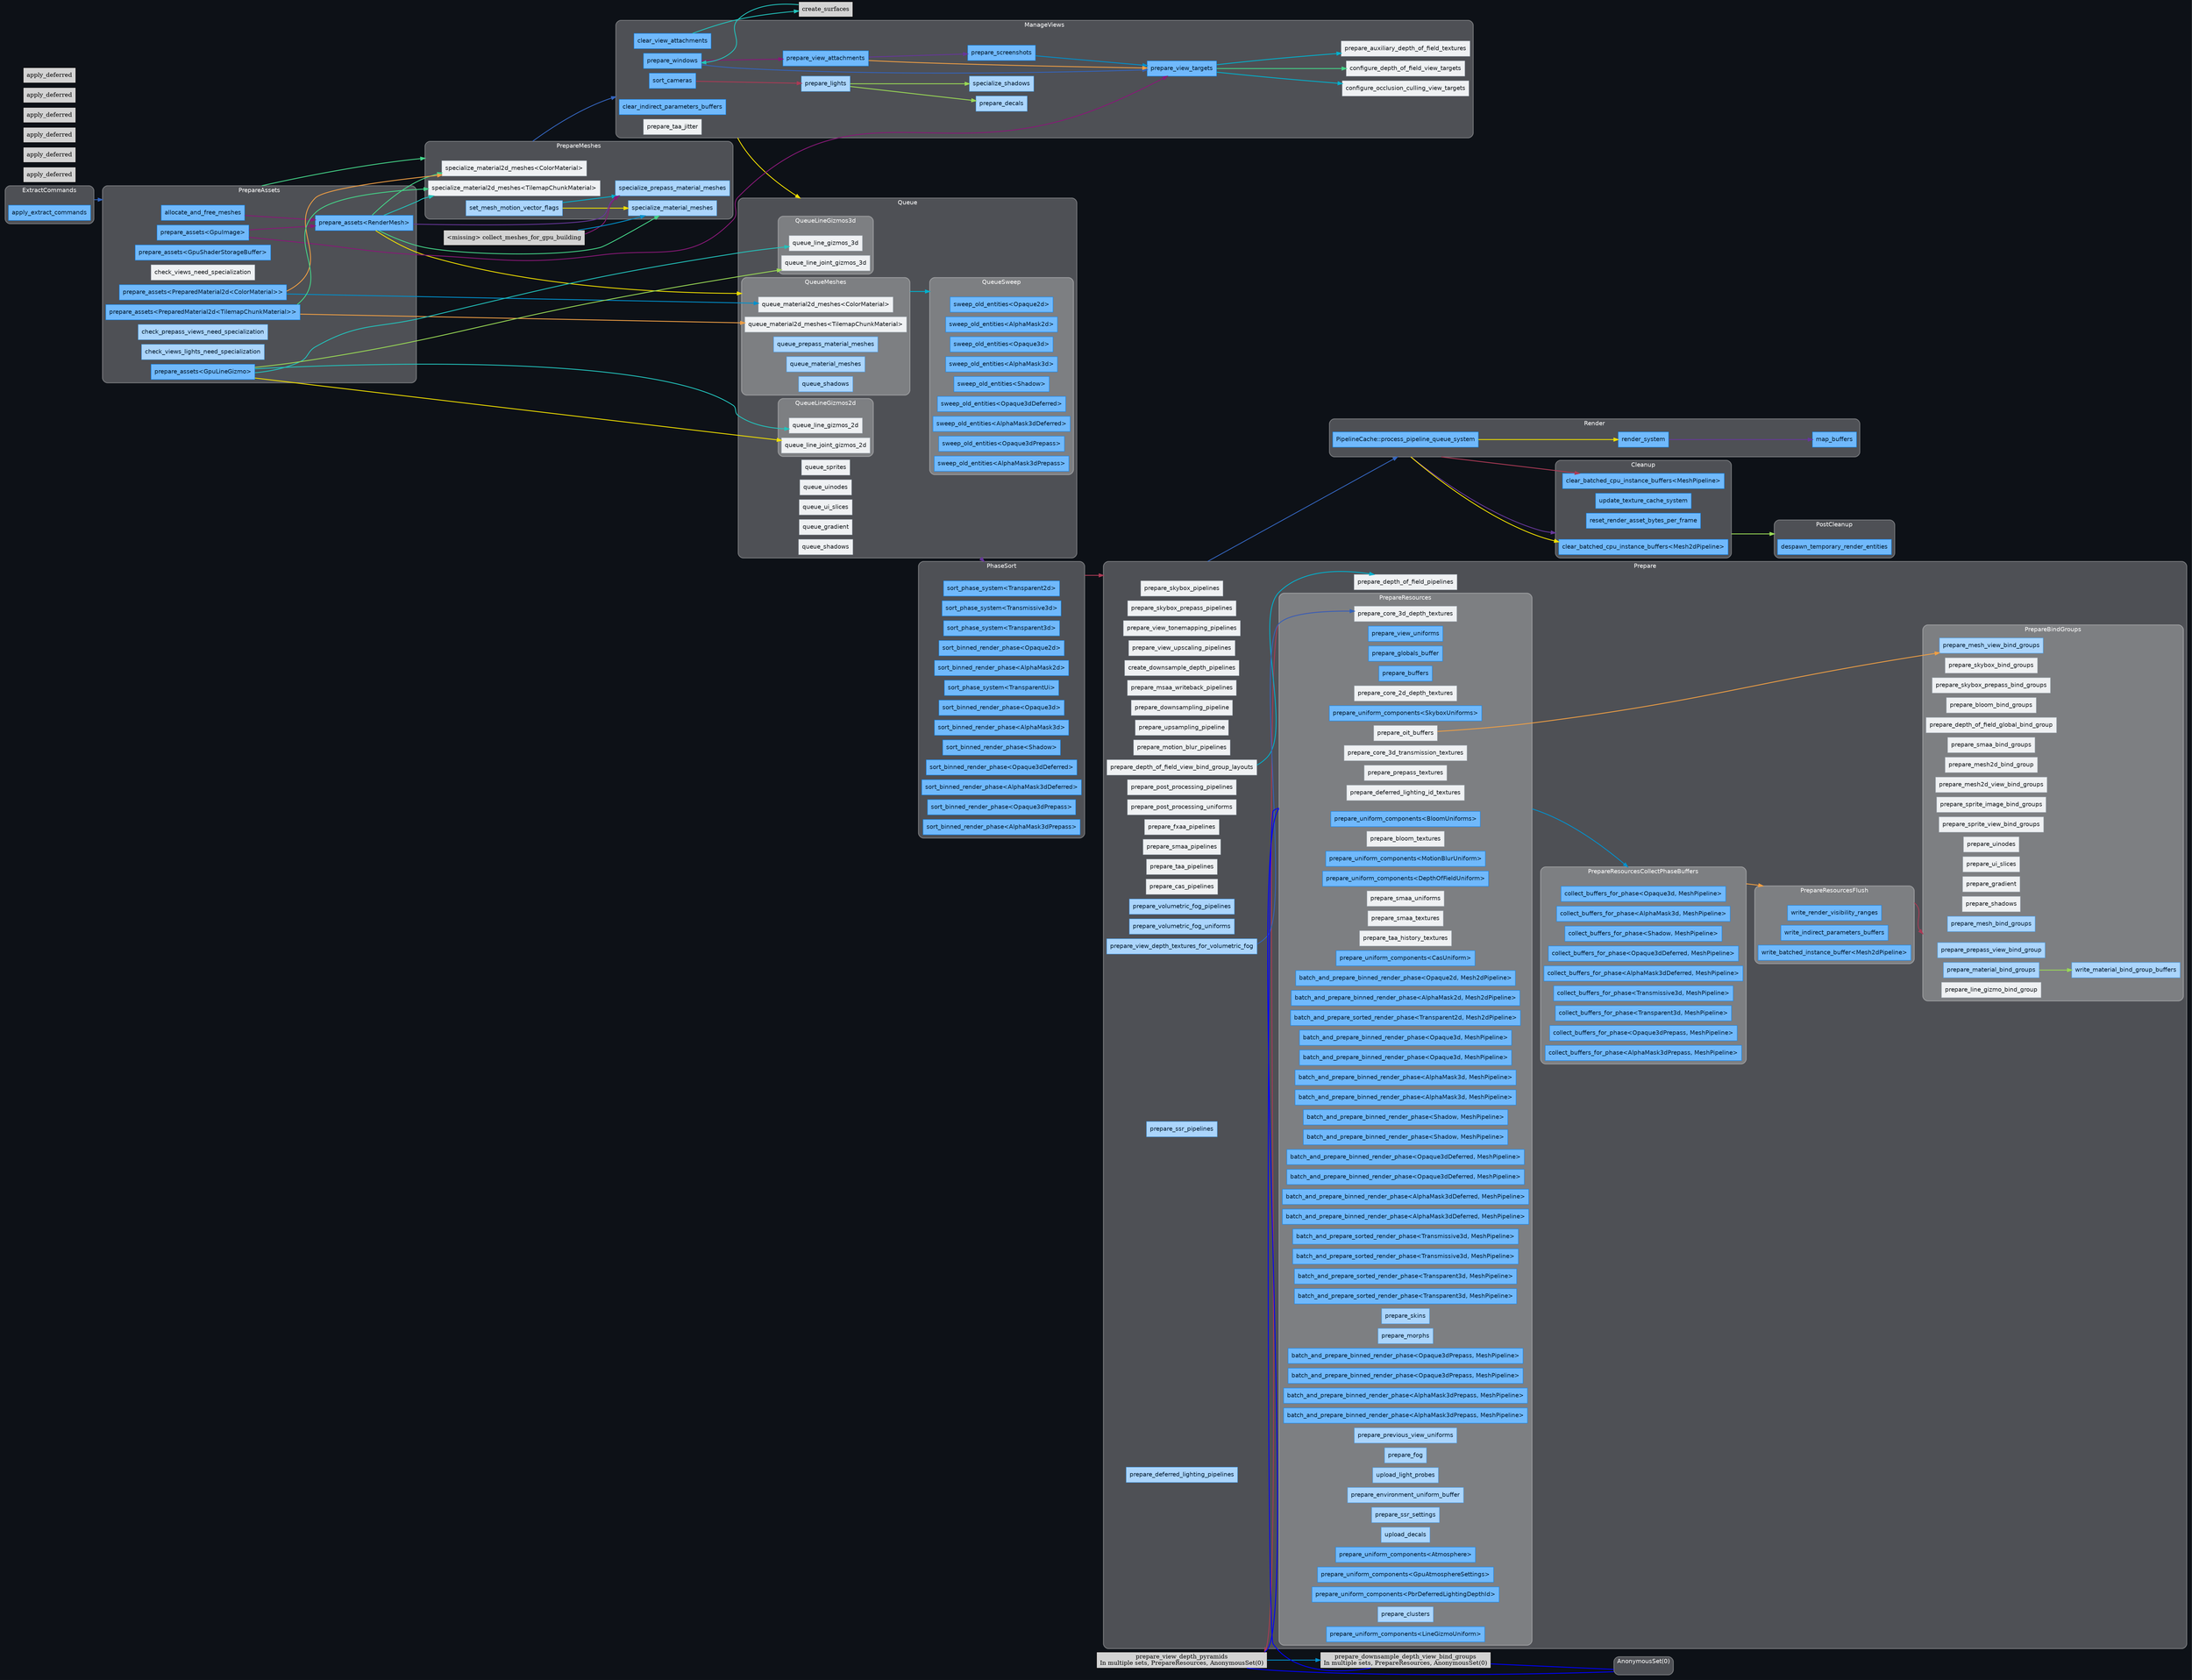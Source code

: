 digraph "" {
	"compound"="true";
	"splines"="spline";
	"rankdir"="LR";
	"bgcolor"="#0d1117";
	"fontname"="Helvetica";
	"nodesep"="0.15";
	edge ["penwidth"="2"];
	node ["shape"="box", "style"="filled"];
	subgraph "clusternode_Set(SystemSetKey(1v1))" {
		"style"="rounded,filled";
		"label"="ExtractCommands";
		"tooltip"="ExtractCommands";
		"fillcolor"="#ffffff44";
		"fontcolor"="#ffffff";
		"color"="#ffffff50";
		"penwidth"="2";
		"set_marker_node_Set(SystemSetKey(1v1))" ["style"="invis", "label"="", "shape"="point"]
		"node_System(SystemKey(1v1))" ["label"="apply_extract_commands", "tooltip"="bevy_render::apply_extract_commands", "fillcolor"="#70b9fc", "fontname"="Helvetica", "fontcolor"="#011a31", "color"="#0c88f9", "penwidth"="1"]
	}
	
	subgraph "clusternode_Set(SystemSetKey(2v1))" {
		"style"="rounded,filled";
		"label"="PrepareMeshes";
		"tooltip"="PrepareMeshes";
		"fillcolor"="#ffffff44";
		"fontcolor"="#ffffff";
		"color"="#ffffff50";
		"penwidth"="2";
		"set_marker_node_Set(SystemSetKey(2v1))" ["style"="invis", "label"="", "shape"="point"]
		"node_System(SystemKey(82v1))" ["label"="specialize_material2d_meshes<ColorMaterial>", "tooltip"="bevy_sprite_render::mesh2d::material::specialize_material2d_meshes<bevy_sprite_render::mesh2d::color_material::ColorMaterial>", "fillcolor"="#eff1f3", "fontname"="Helvetica", "fontcolor"="#15191d", "color"="#b4bec7", "penwidth"="1"]
		"node_System(SystemKey(85v1))" ["label"="specialize_material2d_meshes<TilemapChunkMaterial>", "tooltip"="bevy_sprite_render::mesh2d::material::specialize_material2d_meshes<bevy_sprite_render::tilemap_chunk::tilemap_chunk_material::TilemapChunkMaterial>", "fillcolor"="#eff1f3", "fontname"="Helvetica", "fontcolor"="#15191d", "color"="#b4bec7", "penwidth"="1"]
		"node_System(SystemKey(132v1))" ["label"="set_mesh_motion_vector_flags", "tooltip"="bevy_pbr::render::mesh::set_mesh_motion_vector_flags", "fillcolor"="#abd5fc", "fontname"="Helvetica", "fontcolor"="#011a31", "color"="#48a3f8", "penwidth"="1"]
		"node_System(SystemKey(151v1))" ["label"="specialize_prepass_material_meshes", "tooltip"="bevy_pbr::prepass::specialize_prepass_material_meshes", "fillcolor"="#abd5fc", "fontname"="Helvetica", "fontcolor"="#011a31", "color"="#48a3f8", "penwidth"="1"]
		"node_System(SystemKey(153v1))" ["label"="specialize_material_meshes", "tooltip"="bevy_pbr::material::specialize_material_meshes", "fillcolor"="#abd5fc", "fontname"="Helvetica", "fontcolor"="#011a31", "color"="#48a3f8", "penwidth"="1"]
	}
	
	subgraph "clusternode_Set(SystemSetKey(3v1))" {
		"style"="rounded,filled";
		"label"="ManageViews";
		"tooltip"="ManageViews";
		"fillcolor"="#ffffff44";
		"fontcolor"="#ffffff";
		"color"="#ffffff50";
		"penwidth"="2";
		"set_marker_node_Set(SystemSetKey(3v1))" ["style"="invis", "label"="", "shape"="point"]
		"node_System(SystemKey(5v1))" ["label"="prepare_screenshots", "tooltip"="bevy_render::view::window::screenshot::prepare_screenshots", "fillcolor"="#70b9fc", "fontname"="Helvetica", "fontcolor"="#011a31", "color"="#0c88f9", "penwidth"="1"]
		"node_System(SystemKey(7v1))" ["label"="prepare_windows", "tooltip"="bevy_render::view::window::prepare_windows", "fillcolor"="#70b9fc", "fontname"="Helvetica", "fontcolor"="#011a31", "color"="#0c88f9", "penwidth"="1"]
		"node_System(SystemKey(8v1))" ["label"="sort_cameras", "tooltip"="bevy_render::camera::sort_cameras", "fillcolor"="#70b9fc", "fontname"="Helvetica", "fontcolor"="#011a31", "color"="#0c88f9", "penwidth"="1"]
		"node_System(SystemKey(10v1))" ["label"="clear_view_attachments", "tooltip"="bevy_render::view::clear_view_attachments", "fillcolor"="#70b9fc", "fontname"="Helvetica", "fontcolor"="#011a31", "color"="#0c88f9", "penwidth"="1"]
		"node_System(SystemKey(11v1))" ["label"="prepare_view_attachments", "tooltip"="bevy_render::view::prepare_view_attachments", "fillcolor"="#70b9fc", "fontname"="Helvetica", "fontcolor"="#011a31", "color"="#0c88f9", "penwidth"="1"]
		"node_System(SystemKey(12v1))" ["label"="prepare_view_targets", "tooltip"="bevy_render::view::prepare_view_targets", "fillcolor"="#70b9fc", "fontname"="Helvetica", "fontcolor"="#011a31", "color"="#0c88f9", "penwidth"="1"]
		"node_System(SystemKey(20v1))" ["label"="clear_indirect_parameters_buffers", "tooltip"="bevy_render::batching::gpu_preprocessing::clear_indirect_parameters_buffers", "fillcolor"="#70b9fc", "fontname"="Helvetica", "fontcolor"="#011a31", "color"="#0c88f9", "penwidth"="1"]
		"node_System(SystemKey(34v1))" ["label"="configure_occlusion_culling_view_targets", "tooltip"="bevy_core_pipeline::core_3d::configure_occlusion_culling_view_targets", "fillcolor"="#eff1f3", "fontname"="Helvetica", "fontcolor"="#15191d", "color"="#b4bec7", "penwidth"="1"]
		"node_System(SystemKey(54v1))" ["label"="configure_depth_of_field_view_targets", "tooltip"="bevy_post_process::dof::configure_depth_of_field_view_targets", "fillcolor"="#eff1f3", "fontname"="Helvetica", "fontcolor"="#15191d", "color"="#b4bec7", "penwidth"="1"]
		"node_System(SystemKey(55v1))" ["label"="prepare_auxiliary_depth_of_field_textures", "tooltip"="bevy_post_process::dof::prepare_auxiliary_depth_of_field_textures", "fillcolor"="#eff1f3", "fontname"="Helvetica", "fontcolor"="#15191d", "color"="#b4bec7", "penwidth"="1"]
		"node_System(SystemKey(66v1))" ["label"="prepare_taa_jitter", "tooltip"="bevy_anti_alias::taa::prepare_taa_jitter", "fillcolor"="#eff1f3", "fontname"="Helvetica", "fontcolor"="#15191d", "color"="#b4bec7", "penwidth"="1"]
		"node_System(SystemKey(158v1))" ["label"="specialize_shadows", "tooltip"="bevy_pbr::render::light::specialize_shadows", "fillcolor"="#abd5fc", "fontname"="Helvetica", "fontcolor"="#011a31", "color"="#48a3f8", "penwidth"="1"]
		"node_System(SystemKey(168v1))" ["label"="prepare_decals", "tooltip"="bevy_pbr::decal::clustered::prepare_decals", "fillcolor"="#abd5fc", "fontname"="Helvetica", "fontcolor"="#011a31", "color"="#48a3f8", "penwidth"="1"]
		"node_System(SystemKey(174v1))" ["label"="prepare_lights", "tooltip"="bevy_pbr::render::light::prepare_lights", "fillcolor"="#abd5fc", "fontname"="Helvetica", "fontcolor"="#011a31", "color"="#48a3f8", "penwidth"="1"]
	}
	
	subgraph "clusternode_Set(SystemSetKey(4v1))" {
		"style"="rounded,filled";
		"label"="Queue";
		"tooltip"="Queue";
		"fillcolor"="#ffffff44";
		"fontcolor"="#ffffff";
		"color"="#ffffff50";
		"penwidth"="2";
		"set_marker_node_Set(SystemSetKey(4v1))" ["style"="invis", "label"="", "shape"="point"]
		subgraph "clusternode_Set(SystemSetKey(11v1))" {
			"style"="rounded,filled";
			"label"="QueueMeshes";
			"tooltip"="QueueMeshes";
			"fillcolor"="#ffffff44";
			"fontcolor"="#ffffff";
			"color"="#ffffff50";
			"penwidth"="2";
			"set_marker_node_Set(SystemSetKey(11v1))" ["style"="invis", "label"="", "shape"="point"]
			"node_System(SystemKey(83v1))" ["label"="queue_material2d_meshes<ColorMaterial>", "tooltip"="bevy_sprite_render::mesh2d::material::queue_material2d_meshes<bevy_sprite_render::mesh2d::color_material::ColorMaterial>", "fillcolor"="#eff1f3", "fontname"="Helvetica", "fontcolor"="#15191d", "color"="#b4bec7", "penwidth"="1"]
			"node_System(SystemKey(86v1))" ["label"="queue_material2d_meshes<TilemapChunkMaterial>", "tooltip"="bevy_sprite_render::mesh2d::material::queue_material2d_meshes<bevy_sprite_render::tilemap_chunk::tilemap_chunk_material::TilemapChunkMaterial>", "fillcolor"="#eff1f3", "fontname"="Helvetica", "fontcolor"="#15191d", "color"="#b4bec7", "penwidth"="1"]
			"node_System(SystemKey(152v1))" ["label"="queue_prepass_material_meshes", "tooltip"="bevy_pbr::prepass::queue_prepass_material_meshes", "fillcolor"="#abd5fc", "fontname"="Helvetica", "fontcolor"="#011a31", "color"="#48a3f8", "penwidth"="1"]
			"node_System(SystemKey(154v1))" ["label"="queue_material_meshes", "tooltip"="bevy_pbr::material::queue_material_meshes", "fillcolor"="#abd5fc", "fontname"="Helvetica", "fontcolor"="#011a31", "color"="#48a3f8", "penwidth"="1"]
			"node_System(SystemKey(159v1))" ["label"="queue_shadows", "tooltip"="bevy_pbr::render::light::queue_shadows", "fillcolor"="#abd5fc", "fontname"="Helvetica", "fontcolor"="#011a31", "color"="#48a3f8", "penwidth"="1"]
		}
		
		subgraph "clusternode_Set(SystemSetKey(13v1))" {
			"style"="rounded,filled";
			"label"="QueueSweep";
			"tooltip"="QueueSweep";
			"fillcolor"="#ffffff44";
			"fontcolor"="#ffffff";
			"color"="#ffffff50";
			"penwidth"="2";
			"set_marker_node_Set(SystemSetKey(13v1))" ["style"="invis", "label"="", "shape"="point"]
			"node_System(SystemKey(72v1))" ["label"="sweep_old_entities<Opaque2d>", "tooltip"="bevy_render::render_phase::sweep_old_entities<bevy_core_pipeline::core_2d::Opaque2d>", "fillcolor"="#70b9fc", "fontname"="Helvetica", "fontcolor"="#011a31", "color"="#0c88f9", "penwidth"="1"]
			"node_System(SystemKey(73v1))" ["label"="sweep_old_entities<AlphaMask2d>", "tooltip"="bevy_render::render_phase::sweep_old_entities<bevy_core_pipeline::core_2d::AlphaMask2d>", "fillcolor"="#70b9fc", "fontname"="Helvetica", "fontcolor"="#011a31", "color"="#0c88f9", "penwidth"="1"]
			"node_System(SystemKey(104v1))" ["label"="sweep_old_entities<Opaque3d>", "tooltip"="bevy_render::render_phase::sweep_old_entities<bevy_core_pipeline::core_3d::Opaque3d>", "fillcolor"="#70b9fc", "fontname"="Helvetica", "fontcolor"="#011a31", "color"="#0c88f9", "penwidth"="1"]
			"node_System(SystemKey(109v1))" ["label"="sweep_old_entities<AlphaMask3d>", "tooltip"="bevy_render::render_phase::sweep_old_entities<bevy_core_pipeline::core_3d::AlphaMask3d>", "fillcolor"="#70b9fc", "fontname"="Helvetica", "fontcolor"="#011a31", "color"="#0c88f9", "penwidth"="1"]
			"node_System(SystemKey(114v1))" ["label"="sweep_old_entities<Shadow>", "tooltip"="bevy_render::render_phase::sweep_old_entities<bevy_pbr::render::light::Shadow>", "fillcolor"="#70b9fc", "fontname"="Helvetica", "fontcolor"="#011a31", "color"="#0c88f9", "penwidth"="1"]
			"node_System(SystemKey(119v1))" ["label"="sweep_old_entities<Opaque3dDeferred>", "tooltip"="bevy_render::render_phase::sweep_old_entities<bevy_core_pipeline::deferred::Opaque3dDeferred>", "fillcolor"="#70b9fc", "fontname"="Helvetica", "fontcolor"="#011a31", "color"="#0c88f9", "penwidth"="1"]
			"node_System(SystemKey(124v1))" ["label"="sweep_old_entities<AlphaMask3dDeferred>", "tooltip"="bevy_render::render_phase::sweep_old_entities<bevy_core_pipeline::deferred::AlphaMask3dDeferred>", "fillcolor"="#70b9fc", "fontname"="Helvetica", "fontcolor"="#011a31", "color"="#0c88f9", "penwidth"="1"]
			"node_System(SystemKey(142v1))" ["label"="sweep_old_entities<Opaque3dPrepass>", "tooltip"="bevy_render::render_phase::sweep_old_entities<bevy_core_pipeline::prepass::Opaque3dPrepass>", "fillcolor"="#70b9fc", "fontname"="Helvetica", "fontcolor"="#011a31", "color"="#0c88f9", "penwidth"="1"]
			"node_System(SystemKey(147v1))" ["label"="sweep_old_entities<AlphaMask3dPrepass>", "tooltip"="bevy_render::render_phase::sweep_old_entities<bevy_core_pipeline::prepass::AlphaMask3dPrepass>", "fillcolor"="#70b9fc", "fontname"="Helvetica", "fontcolor"="#011a31", "color"="#0c88f9", "penwidth"="1"]
		}
		
		subgraph "clusternode_Set(SystemSetKey(197v1))" {
			"style"="rounded,filled";
			"label"="QueueLineGizmos2d";
			"tooltip"="QueueLineGizmos2d";
			"fillcolor"="#ffffff44";
			"fontcolor"="#ffffff";
			"color"="#ffffff50";
			"penwidth"="2";
			"set_marker_node_Set(SystemSetKey(197v1))" ["style"="invis", "label"="", "shape"="point"]
			"node_System(SystemKey(179v1))" ["label"="queue_line_gizmos_2d", "tooltip"="bevy_gizmos::pipeline_2d::queue_line_gizmos_2d", "fillcolor"="#eff1f3", "fontname"="Helvetica", "fontcolor"="#15191d", "color"="#b4bec7", "penwidth"="1"]
			"node_System(SystemKey(180v1))" ["label"="queue_line_joint_gizmos_2d", "tooltip"="bevy_gizmos::pipeline_2d::queue_line_joint_gizmos_2d", "fillcolor"="#eff1f3", "fontname"="Helvetica", "fontcolor"="#15191d", "color"="#b4bec7", "penwidth"="1"]
		}
		
		subgraph "clusternode_Set(SystemSetKey(200v1))" {
			"style"="rounded,filled";
			"label"="QueueLineGizmos3d";
			"tooltip"="QueueLineGizmos3d";
			"fillcolor"="#ffffff44";
			"fontcolor"="#ffffff";
			"color"="#ffffff50";
			"penwidth"="2";
			"set_marker_node_Set(SystemSetKey(200v1))" ["style"="invis", "label"="", "shape"="point"]
			"node_System(SystemKey(181v1))" ["label"="queue_line_gizmos_3d", "tooltip"="bevy_gizmos::pipeline_3d::queue_line_gizmos_3d", "fillcolor"="#eff1f3", "fontname"="Helvetica", "fontcolor"="#15191d", "color"="#b4bec7", "penwidth"="1"]
			"node_System(SystemKey(182v1))" ["label"="queue_line_joint_gizmos_3d", "tooltip"="bevy_gizmos::pipeline_3d::queue_line_joint_gizmos_3d", "fillcolor"="#eff1f3", "fontname"="Helvetica", "fontcolor"="#15191d", "color"="#b4bec7", "penwidth"="1"]
		}
		
		"node_System(SystemKey(87v1))" ["label"="queue_sprites", "tooltip"="bevy_sprite_render::render::queue_sprites", "fillcolor"="#eff1f3", "fontname"="Helvetica", "fontcolor"="#15191d", "color"="#b4bec7", "penwidth"="1"]
		"node_System(SystemKey(92v1))" ["label"="queue_uinodes", "tooltip"="bevy_ui_render::queue_uinodes", "fillcolor"="#eff1f3", "fontname"="Helvetica", "fontcolor"="#15191d", "color"="#b4bec7", "penwidth"="1"]
		"node_System(SystemKey(95v1))" ["label"="queue_ui_slices", "tooltip"="bevy_ui_render::ui_texture_slice_pipeline::queue_ui_slices", "fillcolor"="#eff1f3", "fontname"="Helvetica", "fontcolor"="#15191d", "color"="#b4bec7", "penwidth"="1"]
		"node_System(SystemKey(97v1))" ["label"="queue_gradient", "tooltip"="bevy_ui_render::gradient::queue_gradient", "fillcolor"="#eff1f3", "fontname"="Helvetica", "fontcolor"="#15191d", "color"="#b4bec7", "penwidth"="1"]
		"node_System(SystemKey(99v1))" ["label"="queue_shadows", "tooltip"="bevy_ui_render::box_shadow::queue_shadows", "fillcolor"="#eff1f3", "fontname"="Helvetica", "fontcolor"="#15191d", "color"="#b4bec7", "penwidth"="1"]
	}
	
	subgraph "clusternode_Set(SystemSetKey(5v1))" {
		"style"="rounded,filled";
		"label"="PhaseSort";
		"tooltip"="PhaseSort";
		"fillcolor"="#ffffff44";
		"fontcolor"="#ffffff";
		"color"="#ffffff50";
		"penwidth"="2";
		"set_marker_node_Set(SystemSetKey(5v1))" ["style"="invis", "label"="", "shape"="point"]
		"node_System(SystemKey(25v1))" ["label"="sort_phase_system<Transparent2d>", "tooltip"="bevy_render::render_phase::sort_phase_system<bevy_core_pipeline::core_2d::Transparent2d>", "fillcolor"="#70b9fc", "fontname"="Helvetica", "fontcolor"="#011a31", "color"="#0c88f9", "penwidth"="1"]
		"node_System(SystemKey(32v1))" ["label"="sort_phase_system<Transmissive3d>", "tooltip"="bevy_render::render_phase::sort_phase_system<bevy_core_pipeline::core_3d::Transmissive3d>", "fillcolor"="#70b9fc", "fontname"="Helvetica", "fontcolor"="#011a31", "color"="#0c88f9", "penwidth"="1"]
		"node_System(SystemKey(33v1))" ["label"="sort_phase_system<Transparent3d>", "tooltip"="bevy_render::render_phase::sort_phase_system<bevy_core_pipeline::core_3d::Transparent3d>", "fillcolor"="#70b9fc", "fontname"="Helvetica", "fontcolor"="#011a31", "color"="#0c88f9", "penwidth"="1"]
		"node_System(SystemKey(90v1))" ["label"="sort_binned_render_phase<Opaque2d>", "tooltip"="bevy_render::batching::sort_binned_render_phase<bevy_core_pipeline::core_2d::Opaque2d>", "fillcolor"="#70b9fc", "fontname"="Helvetica", "fontcolor"="#011a31", "color"="#0c88f9", "penwidth"="1"]
		"node_System(SystemKey(91v1))" ["label"="sort_binned_render_phase<AlphaMask2d>", "tooltip"="bevy_render::batching::sort_binned_render_phase<bevy_core_pipeline::core_2d::AlphaMask2d>", "fillcolor"="#70b9fc", "fontname"="Helvetica", "fontcolor"="#011a31", "color"="#0c88f9", "penwidth"="1"]
		"node_System(SystemKey(93v1))" ["label"="sort_phase_system<TransparentUi>", "tooltip"="bevy_render::render_phase::sort_phase_system<bevy_ui_render::render_pass::TransparentUi>", "fillcolor"="#70b9fc", "fontname"="Helvetica", "fontcolor"="#011a31", "color"="#0c88f9", "penwidth"="1"]
		"node_System(SystemKey(101v1))" ["label"="sort_binned_render_phase<Opaque3d>", "tooltip"="bevy_render::batching::sort_binned_render_phase<bevy_core_pipeline::core_3d::Opaque3d>", "fillcolor"="#70b9fc", "fontname"="Helvetica", "fontcolor"="#011a31", "color"="#0c88f9", "penwidth"="1"]
		"node_System(SystemKey(106v1))" ["label"="sort_binned_render_phase<AlphaMask3d>", "tooltip"="bevy_render::batching::sort_binned_render_phase<bevy_core_pipeline::core_3d::AlphaMask3d>", "fillcolor"="#70b9fc", "fontname"="Helvetica", "fontcolor"="#011a31", "color"="#0c88f9", "penwidth"="1"]
		"node_System(SystemKey(111v1))" ["label"="sort_binned_render_phase<Shadow>", "tooltip"="bevy_render::batching::sort_binned_render_phase<bevy_pbr::render::light::Shadow>", "fillcolor"="#70b9fc", "fontname"="Helvetica", "fontcolor"="#011a31", "color"="#0c88f9", "penwidth"="1"]
		"node_System(SystemKey(116v1))" ["label"="sort_binned_render_phase<Opaque3dDeferred>", "tooltip"="bevy_render::batching::sort_binned_render_phase<bevy_core_pipeline::deferred::Opaque3dDeferred>", "fillcolor"="#70b9fc", "fontname"="Helvetica", "fontcolor"="#011a31", "color"="#0c88f9", "penwidth"="1"]
		"node_System(SystemKey(121v1))" ["label"="sort_binned_render_phase<AlphaMask3dDeferred>", "tooltip"="bevy_render::batching::sort_binned_render_phase<bevy_core_pipeline::deferred::AlphaMask3dDeferred>", "fillcolor"="#70b9fc", "fontname"="Helvetica", "fontcolor"="#011a31", "color"="#0c88f9", "penwidth"="1"]
		"node_System(SystemKey(139v1))" ["label"="sort_binned_render_phase<Opaque3dPrepass>", "tooltip"="bevy_render::batching::sort_binned_render_phase<bevy_core_pipeline::prepass::Opaque3dPrepass>", "fillcolor"="#70b9fc", "fontname"="Helvetica", "fontcolor"="#011a31", "color"="#0c88f9", "penwidth"="1"]
		"node_System(SystemKey(144v1))" ["label"="sort_binned_render_phase<AlphaMask3dPrepass>", "tooltip"="bevy_render::batching::sort_binned_render_phase<bevy_core_pipeline::prepass::AlphaMask3dPrepass>", "fillcolor"="#70b9fc", "fontname"="Helvetica", "fontcolor"="#011a31", "color"="#0c88f9", "penwidth"="1"]
	}
	
	subgraph "clusternode_Set(SystemSetKey(6v1))" {
		"style"="rounded,filled";
		"label"="Prepare";
		"tooltip"="Prepare";
		"fillcolor"="#ffffff44";
		"fontcolor"="#ffffff";
		"color"="#ffffff50";
		"penwidth"="2";
		"set_marker_node_Set(SystemSetKey(6v1))" ["style"="invis", "label"="", "shape"="point"]
		subgraph "clusternode_Set(SystemSetKey(14v1))" {
			"style"="rounded,filled";
			"label"="PrepareResources";
			"tooltip"="PrepareResources";
			"fillcolor"="#ffffff44";
			"fontcolor"="#ffffff";
			"color"="#ffffff50";
			"penwidth"="2";
			"set_marker_node_Set(SystemSetKey(14v1))" ["style"="invis", "label"="", "shape"="point"]
			"node_System(SystemKey(13v1))" ["label"="prepare_view_uniforms", "tooltip"="bevy_render::view::prepare_view_uniforms", "fillcolor"="#70b9fc", "fontname"="Helvetica", "fontcolor"="#011a31", "color"="#0c88f9", "penwidth"="1"]
			"node_System(SystemKey(16v1))" ["label"="prepare_globals_buffer", "tooltip"="bevy_render::globals::prepare_globals_buffer", "fillcolor"="#70b9fc", "fontname"="Helvetica", "fontcolor"="#011a31", "color"="#0c88f9", "penwidth"="1"]
			"node_System(SystemKey(22v1))" ["label"="prepare_buffers", "tooltip"="bevy_render::gpu_readback::prepare_buffers", "fillcolor"="#70b9fc", "fontname"="Helvetica", "fontcolor"="#011a31", "color"="#0c88f9", "penwidth"="1"]
			"node_System(SystemKey(26v1))" ["label"="prepare_core_2d_depth_textures", "tooltip"="bevy_core_pipeline::core_2d::prepare_core_2d_depth_textures", "fillcolor"="#eff1f3", "fontname"="Helvetica", "fontcolor"="#15191d", "color"="#b4bec7", "penwidth"="1"]
			"node_System(SystemKey(27v1))" ["label"="prepare_uniform_components<SkyboxUniforms>", "tooltip"="bevy_render::extract_component::prepare_uniform_components<bevy_core_pipeline::skybox::SkyboxUniforms>", "fillcolor"="#70b9fc", "fontname"="Helvetica", "fontcolor"="#011a31", "color"="#0c88f9", "penwidth"="1"]
			"node_System(SystemKey(35v1))" ["label"="prepare_core_3d_depth_textures", "tooltip"="bevy_core_pipeline::core_3d::prepare_core_3d_depth_textures", "fillcolor"="#eff1f3", "fontname"="Helvetica", "fontcolor"="#15191d", "color"="#b4bec7", "penwidth"="1"]
			"node_System(SystemKey(36v1))" ["label"="prepare_core_3d_transmission_textures", "tooltip"="bevy_core_pipeline::core_3d::prepare_core_3d_transmission_textures", "fillcolor"="#eff1f3", "fontname"="Helvetica", "fontcolor"="#15191d", "color"="#b4bec7", "penwidth"="1"]
			"node_System(SystemKey(37v1))" ["label"="prepare_prepass_textures", "tooltip"="bevy_core_pipeline::core_3d::prepare_prepass_textures", "fillcolor"="#eff1f3", "fontname"="Helvetica", "fontcolor"="#15191d", "color"="#b4bec7", "penwidth"="1"]
			"node_System(SystemKey(38v1))" ["label"="prepare_deferred_lighting_id_textures", "tooltip"="bevy_core_pipeline::deferred::copy_lighting_id::prepare_deferred_lighting_id_textures", "fillcolor"="#eff1f3", "fontname"="Helvetica", "fontcolor"="#15191d", "color"="#b4bec7", "penwidth"="1"]
			"node_System(SystemKey(41v1))" ["label"="prepare_oit_buffers", "tooltip"="bevy_core_pipeline::oit::prepare_oit_buffers", "fillcolor"="#eff1f3", "fontname"="Helvetica", "fontcolor"="#15191d", "color"="#b4bec7", "penwidth"="1"]
			"node_System(SystemKey(46v1))" ["label"="prepare_uniform_components<BloomUniforms>", "tooltip"="bevy_render::extract_component::prepare_uniform_components<bevy_post_process::bloom::downsampling_pipeline::BloomUniforms>", "fillcolor"="#70b9fc", "fontname"="Helvetica", "fontcolor"="#011a31", "color"="#0c88f9", "penwidth"="1"]
			"node_System(SystemKey(49v1))" ["label"="prepare_bloom_textures", "tooltip"="bevy_post_process::bloom::prepare_bloom_textures", "fillcolor"="#eff1f3", "fontname"="Helvetica", "fontcolor"="#15191d", "color"="#b4bec7", "penwidth"="1"]
			"node_System(SystemKey(51v1))" ["label"="prepare_uniform_components<MotionBlurUniform>", "tooltip"="bevy_render::extract_component::prepare_uniform_components<bevy_post_process::motion_blur::MotionBlurUniform>", "fillcolor"="#70b9fc", "fontname"="Helvetica", "fontcolor"="#011a31", "color"="#0c88f9", "penwidth"="1"]
			"node_System(SystemKey(53v1))" ["label"="prepare_uniform_components<DepthOfFieldUniform>", "tooltip"="bevy_render::extract_component::prepare_uniform_components<bevy_post_process::dof::DepthOfFieldUniform>", "fillcolor"="#70b9fc", "fontname"="Helvetica", "fontcolor"="#011a31", "color"="#0c88f9", "penwidth"="1"]
			"node_System(SystemKey(63v1))" ["label"="prepare_smaa_uniforms", "tooltip"="bevy_anti_alias::smaa::prepare_smaa_uniforms", "fillcolor"="#eff1f3", "fontname"="Helvetica", "fontcolor"="#15191d", "color"="#b4bec7", "penwidth"="1"]
			"node_System(SystemKey(64v1))" ["label"="prepare_smaa_textures", "tooltip"="bevy_anti_alias::smaa::prepare_smaa_textures", "fillcolor"="#eff1f3", "fontname"="Helvetica", "fontcolor"="#15191d", "color"="#b4bec7", "penwidth"="1"]
			"node_System(SystemKey(68v1))" ["label"="prepare_taa_history_textures", "tooltip"="bevy_anti_alias::taa::prepare_taa_history_textures", "fillcolor"="#eff1f3", "fontname"="Helvetica", "fontcolor"="#15191d", "color"="#b4bec7", "penwidth"="1"]
			"node_System(SystemKey(69v1))" ["label"="prepare_uniform_components<CasUniform>", "tooltip"="bevy_render::extract_component::prepare_uniform_components<bevy_anti_alias::contrast_adaptive_sharpening::CasUniform>", "fillcolor"="#70b9fc", "fontname"="Helvetica", "fontcolor"="#011a31", "color"="#0c88f9", "penwidth"="1"]
			"node_System(SystemKey(74v1))" ["label"="batch_and_prepare_binned_render_phase<Opaque2d, Mesh2dPipeline>", "tooltip"="bevy_render::batching::no_gpu_preprocessing::batch_and_prepare_binned_render_phase<bevy_core_pipeline::core_2d::Opaque2d, bevy_sprite_render::mesh2d::mesh::Mesh2dPipeline>", "fillcolor"="#70b9fc", "fontname"="Helvetica", "fontcolor"="#011a31", "color"="#0c88f9", "penwidth"="1"]
			"node_System(SystemKey(75v1))" ["label"="batch_and_prepare_binned_render_phase<AlphaMask2d, Mesh2dPipeline>", "tooltip"="bevy_render::batching::no_gpu_preprocessing::batch_and_prepare_binned_render_phase<bevy_core_pipeline::core_2d::AlphaMask2d, bevy_sprite_render::mesh2d::mesh::Mesh2dPipeline>", "fillcolor"="#70b9fc", "fontname"="Helvetica", "fontcolor"="#011a31", "color"="#0c88f9", "penwidth"="1"]
			"node_System(SystemKey(76v1))" ["label"="batch_and_prepare_sorted_render_phase<Transparent2d, Mesh2dPipeline>", "tooltip"="bevy_render::batching::no_gpu_preprocessing::batch_and_prepare_sorted_render_phase<bevy_core_pipeline::core_2d::Transparent2d, bevy_sprite_render::mesh2d::mesh::Mesh2dPipeline>", "fillcolor"="#70b9fc", "fontname"="Helvetica", "fontcolor"="#011a31", "color"="#0c88f9", "penwidth"="1"]
			"node_System(SystemKey(102v1))" ["label"="batch_and_prepare_binned_render_phase<Opaque3d, MeshPipeline>", "tooltip"="bevy_render::batching::no_gpu_preprocessing::batch_and_prepare_binned_render_phase<bevy_core_pipeline::core_3d::Opaque3d, bevy_pbr::render::mesh::MeshPipeline>", "fillcolor"="#70b9fc", "fontname"="Helvetica", "fontcolor"="#011a31", "color"="#0c88f9", "penwidth"="1"]
			"node_System(SystemKey(103v1))" ["label"="batch_and_prepare_binned_render_phase<Opaque3d, MeshPipeline>", "tooltip"="bevy_render::batching::gpu_preprocessing::batch_and_prepare_binned_render_phase<bevy_core_pipeline::core_3d::Opaque3d, bevy_pbr::render::mesh::MeshPipeline>", "fillcolor"="#70b9fc", "fontname"="Helvetica", "fontcolor"="#011a31", "color"="#0c88f9", "penwidth"="1"]
			"node_System(SystemKey(107v1))" ["label"="batch_and_prepare_binned_render_phase<AlphaMask3d, MeshPipeline>", "tooltip"="bevy_render::batching::no_gpu_preprocessing::batch_and_prepare_binned_render_phase<bevy_core_pipeline::core_3d::AlphaMask3d, bevy_pbr::render::mesh::MeshPipeline>", "fillcolor"="#70b9fc", "fontname"="Helvetica", "fontcolor"="#011a31", "color"="#0c88f9", "penwidth"="1"]
			"node_System(SystemKey(108v1))" ["label"="batch_and_prepare_binned_render_phase<AlphaMask3d, MeshPipeline>", "tooltip"="bevy_render::batching::gpu_preprocessing::batch_and_prepare_binned_render_phase<bevy_core_pipeline::core_3d::AlphaMask3d, bevy_pbr::render::mesh::MeshPipeline>", "fillcolor"="#70b9fc", "fontname"="Helvetica", "fontcolor"="#011a31", "color"="#0c88f9", "penwidth"="1"]
			"node_System(SystemKey(112v1))" ["label"="batch_and_prepare_binned_render_phase<Shadow, MeshPipeline>", "tooltip"="bevy_render::batching::no_gpu_preprocessing::batch_and_prepare_binned_render_phase<bevy_pbr::render::light::Shadow, bevy_pbr::render::mesh::MeshPipeline>", "fillcolor"="#70b9fc", "fontname"="Helvetica", "fontcolor"="#011a31", "color"="#0c88f9", "penwidth"="1"]
			"node_System(SystemKey(113v1))" ["label"="batch_and_prepare_binned_render_phase<Shadow, MeshPipeline>", "tooltip"="bevy_render::batching::gpu_preprocessing::batch_and_prepare_binned_render_phase<bevy_pbr::render::light::Shadow, bevy_pbr::render::mesh::MeshPipeline>", "fillcolor"="#70b9fc", "fontname"="Helvetica", "fontcolor"="#011a31", "color"="#0c88f9", "penwidth"="1"]
			"node_System(SystemKey(117v1))" ["label"="batch_and_prepare_binned_render_phase<Opaque3dDeferred, MeshPipeline>", "tooltip"="bevy_render::batching::no_gpu_preprocessing::batch_and_prepare_binned_render_phase<bevy_core_pipeline::deferred::Opaque3dDeferred, bevy_pbr::render::mesh::MeshPipeline>", "fillcolor"="#70b9fc", "fontname"="Helvetica", "fontcolor"="#011a31", "color"="#0c88f9", "penwidth"="1"]
			"node_System(SystemKey(118v1))" ["label"="batch_and_prepare_binned_render_phase<Opaque3dDeferred, MeshPipeline>", "tooltip"="bevy_render::batching::gpu_preprocessing::batch_and_prepare_binned_render_phase<bevy_core_pipeline::deferred::Opaque3dDeferred, bevy_pbr::render::mesh::MeshPipeline>", "fillcolor"="#70b9fc", "fontname"="Helvetica", "fontcolor"="#011a31", "color"="#0c88f9", "penwidth"="1"]
			"node_System(SystemKey(122v1))" ["label"="batch_and_prepare_binned_render_phase<AlphaMask3dDeferred, MeshPipeline>", "tooltip"="bevy_render::batching::no_gpu_preprocessing::batch_and_prepare_binned_render_phase<bevy_core_pipeline::deferred::AlphaMask3dDeferred, bevy_pbr::render::mesh::MeshPipeline>", "fillcolor"="#70b9fc", "fontname"="Helvetica", "fontcolor"="#011a31", "color"="#0c88f9", "penwidth"="1"]
			"node_System(SystemKey(123v1))" ["label"="batch_and_prepare_binned_render_phase<AlphaMask3dDeferred, MeshPipeline>", "tooltip"="bevy_render::batching::gpu_preprocessing::batch_and_prepare_binned_render_phase<bevy_core_pipeline::deferred::AlphaMask3dDeferred, bevy_pbr::render::mesh::MeshPipeline>", "fillcolor"="#70b9fc", "fontname"="Helvetica", "fontcolor"="#011a31", "color"="#0c88f9", "penwidth"="1"]
			"node_System(SystemKey(126v1))" ["label"="batch_and_prepare_sorted_render_phase<Transmissive3d, MeshPipeline>", "tooltip"="bevy_render::batching::no_gpu_preprocessing::batch_and_prepare_sorted_render_phase<bevy_core_pipeline::core_3d::Transmissive3d, bevy_pbr::render::mesh::MeshPipeline>", "fillcolor"="#70b9fc", "fontname"="Helvetica", "fontcolor"="#011a31", "color"="#0c88f9", "penwidth"="1"]
			"node_System(SystemKey(127v1))" ["label"="batch_and_prepare_sorted_render_phase<Transmissive3d, MeshPipeline>", "tooltip"="bevy_render::batching::gpu_preprocessing::batch_and_prepare_sorted_render_phase<bevy_core_pipeline::core_3d::Transmissive3d, bevy_pbr::render::mesh::MeshPipeline>", "fillcolor"="#70b9fc", "fontname"="Helvetica", "fontcolor"="#011a31", "color"="#0c88f9", "penwidth"="1"]
			"node_System(SystemKey(129v1))" ["label"="batch_and_prepare_sorted_render_phase<Transparent3d, MeshPipeline>", "tooltip"="bevy_render::batching::no_gpu_preprocessing::batch_and_prepare_sorted_render_phase<bevy_core_pipeline::core_3d::Transparent3d, bevy_pbr::render::mesh::MeshPipeline>", "fillcolor"="#70b9fc", "fontname"="Helvetica", "fontcolor"="#011a31", "color"="#0c88f9", "penwidth"="1"]
			"node_System(SystemKey(130v1))" ["label"="batch_and_prepare_sorted_render_phase<Transparent3d, MeshPipeline>", "tooltip"="bevy_render::batching::gpu_preprocessing::batch_and_prepare_sorted_render_phase<bevy_core_pipeline::core_3d::Transparent3d, bevy_pbr::render::mesh::MeshPipeline>", "fillcolor"="#70b9fc", "fontname"="Helvetica", "fontcolor"="#011a31", "color"="#0c88f9", "penwidth"="1"]
			"node_System(SystemKey(133v1))" ["label"="prepare_skins", "tooltip"="bevy_pbr::render::skin::prepare_skins", "fillcolor"="#abd5fc", "fontname"="Helvetica", "fontcolor"="#011a31", "color"="#48a3f8", "penwidth"="1"]
			"node_System(SystemKey(134v1))" ["label"="prepare_morphs", "tooltip"="bevy_pbr::render::morph::prepare_morphs", "fillcolor"="#abd5fc", "fontname"="Helvetica", "fontcolor"="#011a31", "color"="#48a3f8", "penwidth"="1"]
			"node_System(SystemKey(140v1))" ["label"="batch_and_prepare_binned_render_phase<Opaque3dPrepass, MeshPipeline>", "tooltip"="bevy_render::batching::no_gpu_preprocessing::batch_and_prepare_binned_render_phase<bevy_core_pipeline::prepass::Opaque3dPrepass, bevy_pbr::render::mesh::MeshPipeline>", "fillcolor"="#70b9fc", "fontname"="Helvetica", "fontcolor"="#011a31", "color"="#0c88f9", "penwidth"="1"]
			"node_System(SystemKey(141v1))" ["label"="batch_and_prepare_binned_render_phase<Opaque3dPrepass, MeshPipeline>", "tooltip"="bevy_render::batching::gpu_preprocessing::batch_and_prepare_binned_render_phase<bevy_core_pipeline::prepass::Opaque3dPrepass, bevy_pbr::render::mesh::MeshPipeline>", "fillcolor"="#70b9fc", "fontname"="Helvetica", "fontcolor"="#011a31", "color"="#0c88f9", "penwidth"="1"]
			"node_System(SystemKey(145v1))" ["label"="batch_and_prepare_binned_render_phase<AlphaMask3dPrepass, MeshPipeline>", "tooltip"="bevy_render::batching::no_gpu_preprocessing::batch_and_prepare_binned_render_phase<bevy_core_pipeline::prepass::AlphaMask3dPrepass, bevy_pbr::render::mesh::MeshPipeline>", "fillcolor"="#70b9fc", "fontname"="Helvetica", "fontcolor"="#011a31", "color"="#0c88f9", "penwidth"="1"]
			"node_System(SystemKey(146v1))" ["label"="batch_and_prepare_binned_render_phase<AlphaMask3dPrepass, MeshPipeline>", "tooltip"="bevy_render::batching::gpu_preprocessing::batch_and_prepare_binned_render_phase<bevy_core_pipeline::prepass::AlphaMask3dPrepass, bevy_pbr::render::mesh::MeshPipeline>", "fillcolor"="#70b9fc", "fontname"="Helvetica", "fontcolor"="#011a31", "color"="#0c88f9", "penwidth"="1"]
			"node_System(SystemKey(149v1))" ["label"="prepare_previous_view_uniforms", "tooltip"="bevy_pbr::prepass::prepare_previous_view_uniforms", "fillcolor"="#abd5fc", "fontname"="Helvetica", "fontcolor"="#011a31", "color"="#48a3f8", "penwidth"="1"]
			"node_System(SystemKey(160v1))" ["label"="prepare_fog", "tooltip"="bevy_pbr::render::fog::prepare_fog", "fillcolor"="#abd5fc", "fontname"="Helvetica", "fontcolor"="#011a31", "color"="#48a3f8", "penwidth"="1"]
			"node_System(SystemKey(161v1))" ["label"="upload_light_probes", "tooltip"="bevy_pbr::light_probe::upload_light_probes", "fillcolor"="#abd5fc", "fontname"="Helvetica", "fontcolor"="#011a31", "color"="#48a3f8", "penwidth"="1"]
			"node_System(SystemKey(162v1))" ["label"="prepare_environment_uniform_buffer", "tooltip"="bevy_pbr::light_probe::prepare_environment_uniform_buffer", "fillcolor"="#abd5fc", "fontname"="Helvetica", "fontcolor"="#011a31", "color"="#48a3f8", "penwidth"="1"]
			"node_System(SystemKey(167v1))" ["label"="prepare_ssr_settings", "tooltip"="bevy_pbr::ssr::prepare_ssr_settings", "fillcolor"="#abd5fc", "fontname"="Helvetica", "fontcolor"="#011a31", "color"="#48a3f8", "penwidth"="1"]
			"node_System(SystemKey(169v1))" ["label"="upload_decals", "tooltip"="bevy_pbr::decal::clustered::upload_decals", "fillcolor"="#abd5fc", "fontname"="Helvetica", "fontcolor"="#011a31", "color"="#48a3f8", "penwidth"="1"]
			"node_System(SystemKey(170v1))" ["label"="prepare_uniform_components<Atmosphere>", "tooltip"="bevy_render::extract_component::prepare_uniform_components<bevy_pbr::atmosphere::Atmosphere>", "fillcolor"="#70b9fc", "fontname"="Helvetica", "fontcolor"="#011a31", "color"="#0c88f9", "penwidth"="1"]
			"node_System(SystemKey(171v1))" ["label"="prepare_uniform_components<GpuAtmosphereSettings>", "tooltip"="bevy_render::extract_component::prepare_uniform_components<bevy_pbr::atmosphere::GpuAtmosphereSettings>", "fillcolor"="#70b9fc", "fontname"="Helvetica", "fontcolor"="#011a31", "color"="#0c88f9", "penwidth"="1"]
			"node_System(SystemKey(172v1))" ["label"="prepare_uniform_components<PbrDeferredLightingDepthId>", "tooltip"="bevy_render::extract_component::prepare_uniform_components<bevy_pbr::deferred::PbrDeferredLightingDepthId>", "fillcolor"="#70b9fc", "fontname"="Helvetica", "fontcolor"="#011a31", "color"="#0c88f9", "penwidth"="1"]
			"node_System(SystemKey(175v1))" ["label"="prepare_clusters", "tooltip"="bevy_pbr::cluster::prepare_clusters", "fillcolor"="#abd5fc", "fontname"="Helvetica", "fontcolor"="#011a31", "color"="#48a3f8", "penwidth"="1"]
			"node_System(SystemKey(176v1))" ["label"="prepare_uniform_components<LineGizmoUniform>", "tooltip"="bevy_render::extract_component::prepare_uniform_components<bevy_gizmos::LineGizmoUniform>", "fillcolor"="#70b9fc", "fontname"="Helvetica", "fontcolor"="#011a31", "color"="#0c88f9", "penwidth"="1"]
		}
		
		subgraph "clusternode_Set(SystemSetKey(15v1))" {
			"style"="rounded,filled";
			"label"="PrepareResourcesCollectPhaseBuffers";
			"tooltip"="PrepareResourcesCollectPhaseBuffers";
			"fillcolor"="#ffffff44";
			"fontcolor"="#ffffff";
			"color"="#ffffff50";
			"penwidth"="2";
			"set_marker_node_Set(SystemSetKey(15v1))" ["style"="invis", "label"="", "shape"="point"]
			"node_System(SystemKey(105v1))" ["label"="collect_buffers_for_phase<Opaque3d, MeshPipeline>", "tooltip"="bevy_render::batching::gpu_preprocessing::collect_buffers_for_phase<bevy_core_pipeline::core_3d::Opaque3d, bevy_pbr::render::mesh::MeshPipeline>", "fillcolor"="#70b9fc", "fontname"="Helvetica", "fontcolor"="#011a31", "color"="#0c88f9", "penwidth"="1"]
			"node_System(SystemKey(110v1))" ["label"="collect_buffers_for_phase<AlphaMask3d, MeshPipeline>", "tooltip"="bevy_render::batching::gpu_preprocessing::collect_buffers_for_phase<bevy_core_pipeline::core_3d::AlphaMask3d, bevy_pbr::render::mesh::MeshPipeline>", "fillcolor"="#70b9fc", "fontname"="Helvetica", "fontcolor"="#011a31", "color"="#0c88f9", "penwidth"="1"]
			"node_System(SystemKey(115v1))" ["label"="collect_buffers_for_phase<Shadow, MeshPipeline>", "tooltip"="bevy_render::batching::gpu_preprocessing::collect_buffers_for_phase<bevy_pbr::render::light::Shadow, bevy_pbr::render::mesh::MeshPipeline>", "fillcolor"="#70b9fc", "fontname"="Helvetica", "fontcolor"="#011a31", "color"="#0c88f9", "penwidth"="1"]
			"node_System(SystemKey(120v1))" ["label"="collect_buffers_for_phase<Opaque3dDeferred, MeshPipeline>", "tooltip"="bevy_render::batching::gpu_preprocessing::collect_buffers_for_phase<bevy_core_pipeline::deferred::Opaque3dDeferred, bevy_pbr::render::mesh::MeshPipeline>", "fillcolor"="#70b9fc", "fontname"="Helvetica", "fontcolor"="#011a31", "color"="#0c88f9", "penwidth"="1"]
			"node_System(SystemKey(125v1))" ["label"="collect_buffers_for_phase<AlphaMask3dDeferred, MeshPipeline>", "tooltip"="bevy_render::batching::gpu_preprocessing::collect_buffers_for_phase<bevy_core_pipeline::deferred::AlphaMask3dDeferred, bevy_pbr::render::mesh::MeshPipeline>", "fillcolor"="#70b9fc", "fontname"="Helvetica", "fontcolor"="#011a31", "color"="#0c88f9", "penwidth"="1"]
			"node_System(SystemKey(128v1))" ["label"="collect_buffers_for_phase<Transmissive3d, MeshPipeline>", "tooltip"="bevy_render::batching::gpu_preprocessing::collect_buffers_for_phase<bevy_core_pipeline::core_3d::Transmissive3d, bevy_pbr::render::mesh::MeshPipeline>", "fillcolor"="#70b9fc", "fontname"="Helvetica", "fontcolor"="#011a31", "color"="#0c88f9", "penwidth"="1"]
			"node_System(SystemKey(131v1))" ["label"="collect_buffers_for_phase<Transparent3d, MeshPipeline>", "tooltip"="bevy_render::batching::gpu_preprocessing::collect_buffers_for_phase<bevy_core_pipeline::core_3d::Transparent3d, bevy_pbr::render::mesh::MeshPipeline>", "fillcolor"="#70b9fc", "fontname"="Helvetica", "fontcolor"="#011a31", "color"="#0c88f9", "penwidth"="1"]
			"node_System(SystemKey(143v1))" ["label"="collect_buffers_for_phase<Opaque3dPrepass, MeshPipeline>", "tooltip"="bevy_render::batching::gpu_preprocessing::collect_buffers_for_phase<bevy_core_pipeline::prepass::Opaque3dPrepass, bevy_pbr::render::mesh::MeshPipeline>", "fillcolor"="#70b9fc", "fontname"="Helvetica", "fontcolor"="#011a31", "color"="#0c88f9", "penwidth"="1"]
			"node_System(SystemKey(148v1))" ["label"="collect_buffers_for_phase<AlphaMask3dPrepass, MeshPipeline>", "tooltip"="bevy_render::batching::gpu_preprocessing::collect_buffers_for_phase<bevy_core_pipeline::prepass::AlphaMask3dPrepass, bevy_pbr::render::mesh::MeshPipeline>", "fillcolor"="#70b9fc", "fontname"="Helvetica", "fontcolor"="#011a31", "color"="#0c88f9", "penwidth"="1"]
		}
		
		subgraph "clusternode_Set(SystemSetKey(16v1))" {
			"style"="rounded,filled";
			"label"="PrepareResourcesFlush";
			"tooltip"="PrepareResourcesFlush";
			"fillcolor"="#ffffff44";
			"fontcolor"="#ffffff";
			"color"="#ffffff50";
			"penwidth"="2";
			"set_marker_node_Set(SystemSetKey(16v1))" ["style"="invis", "label"="", "shape"="point"]
			"node_System(SystemKey(9v1))" ["label"="write_render_visibility_ranges", "tooltip"="bevy_render::view::visibility::range::write_render_visibility_ranges", "fillcolor"="#70b9fc", "fontname"="Helvetica", "fontcolor"="#011a31", "color"="#0c88f9", "penwidth"="1"]
			"node_System(SystemKey(19v1))" ["label"="write_indirect_parameters_buffers", "tooltip"="bevy_render::batching::gpu_preprocessing::write_indirect_parameters_buffers", "fillcolor"="#70b9fc", "fontname"="Helvetica", "fontcolor"="#011a31", "color"="#0c88f9", "penwidth"="1"]
			"node_System(SystemKey(77v1))" ["label"="write_batched_instance_buffer<Mesh2dPipeline>", "tooltip"="bevy_render::batching::no_gpu_preprocessing::write_batched_instance_buffer<bevy_sprite_render::mesh2d::mesh::Mesh2dPipeline>", "fillcolor"="#70b9fc", "fontname"="Helvetica", "fontcolor"="#011a31", "color"="#0c88f9", "penwidth"="1"]
		}
		
		subgraph "clusternode_Set(SystemSetKey(17v1))" {
			"style"="rounded,filled";
			"label"="PrepareBindGroups";
			"tooltip"="PrepareBindGroups";
			"fillcolor"="#ffffff44";
			"fontcolor"="#ffffff";
			"color"="#ffffff50";
			"penwidth"="2";
			"set_marker_node_Set(SystemSetKey(17v1))" ["style"="invis", "label"="", "shape"="point"]
			"node_System(SystemKey(30v1))" ["label"="prepare_skybox_bind_groups", "tooltip"="bevy_core_pipeline::skybox::prepare_skybox_bind_groups", "fillcolor"="#eff1f3", "fontname"="Helvetica", "fontcolor"="#15191d", "color"="#b4bec7", "penwidth"="1"]
			"node_System(SystemKey(31v1))" ["label"="prepare_skybox_prepass_bind_groups", "tooltip"="bevy_core_pipeline::skybox::prepass::prepare_skybox_prepass_bind_groups", "fillcolor"="#eff1f3", "fontname"="Helvetica", "fontcolor"="#15191d", "color"="#b4bec7", "penwidth"="1"]
			"node_System(SystemKey(50v1))" ["label"="prepare_bloom_bind_groups", "tooltip"="bevy_post_process::bloom::prepare_bloom_bind_groups", "fillcolor"="#eff1f3", "fontname"="Helvetica", "fontcolor"="#15191d", "color"="#b4bec7", "penwidth"="1"]
			"node_System(SystemKey(58v1))" ["label"="prepare_depth_of_field_global_bind_group", "tooltip"="bevy_post_process::dof::prepare_depth_of_field_global_bind_group", "fillcolor"="#eff1f3", "fontname"="Helvetica", "fontcolor"="#15191d", "color"="#b4bec7", "penwidth"="1"]
			"node_System(SystemKey(65v1))" ["label"="prepare_smaa_bind_groups", "tooltip"="bevy_anti_alias::smaa::prepare_smaa_bind_groups", "fillcolor"="#eff1f3", "fontname"="Helvetica", "fontcolor"="#15191d", "color"="#b4bec7", "penwidth"="1"]
			"node_System(SystemKey(78v1))" ["label"="prepare_mesh2d_bind_group", "tooltip"="bevy_sprite_render::mesh2d::mesh::prepare_mesh2d_bind_group", "fillcolor"="#eff1f3", "fontname"="Helvetica", "fontcolor"="#15191d", "color"="#b4bec7", "penwidth"="1"]
			"node_System(SystemKey(79v1))" ["label"="prepare_mesh2d_view_bind_groups", "tooltip"="bevy_sprite_render::mesh2d::mesh::prepare_mesh2d_view_bind_groups", "fillcolor"="#eff1f3", "fontname"="Helvetica", "fontcolor"="#15191d", "color"="#b4bec7", "penwidth"="1"]
			"node_System(SystemKey(88v1))" ["label"="prepare_sprite_image_bind_groups", "tooltip"="bevy_sprite_render::render::prepare_sprite_image_bind_groups", "fillcolor"="#eff1f3", "fontname"="Helvetica", "fontcolor"="#15191d", "color"="#b4bec7", "penwidth"="1"]
			"node_System(SystemKey(89v1))" ["label"="prepare_sprite_view_bind_groups", "tooltip"="bevy_sprite_render::render::prepare_sprite_view_bind_groups", "fillcolor"="#eff1f3", "fontname"="Helvetica", "fontcolor"="#15191d", "color"="#b4bec7", "penwidth"="1"]
			"node_System(SystemKey(94v1))" ["label"="prepare_uinodes", "tooltip"="bevy_ui_render::prepare_uinodes", "fillcolor"="#eff1f3", "fontname"="Helvetica", "fontcolor"="#15191d", "color"="#b4bec7", "penwidth"="1"]
			"node_System(SystemKey(96v1))" ["label"="prepare_ui_slices", "tooltip"="bevy_ui_render::ui_texture_slice_pipeline::prepare_ui_slices", "fillcolor"="#eff1f3", "fontname"="Helvetica", "fontcolor"="#15191d", "color"="#b4bec7", "penwidth"="1"]
			"node_System(SystemKey(98v1))" ["label"="prepare_gradient", "tooltip"="bevy_ui_render::gradient::prepare_gradient", "fillcolor"="#eff1f3", "fontname"="Helvetica", "fontcolor"="#15191d", "color"="#b4bec7", "penwidth"="1"]
			"node_System(SystemKey(100v1))" ["label"="prepare_shadows", "tooltip"="bevy_ui_render::box_shadow::prepare_shadows", "fillcolor"="#eff1f3", "fontname"="Helvetica", "fontcolor"="#15191d", "color"="#b4bec7", "penwidth"="1"]
			"node_System(SystemKey(135v1))" ["label"="prepare_mesh_bind_groups", "tooltip"="bevy_pbr::render::mesh::prepare_mesh_bind_groups", "fillcolor"="#abd5fc", "fontname"="Helvetica", "fontcolor"="#011a31", "color"="#48a3f8", "penwidth"="1"]
			"node_System(SystemKey(136v1))" ["label"="prepare_mesh_view_bind_groups", "tooltip"="bevy_pbr::render::mesh_view_bindings::prepare_mesh_view_bind_groups", "fillcolor"="#abd5fc", "fontname"="Helvetica", "fontcolor"="#011a31", "color"="#48a3f8", "penwidth"="1"]
			"node_System(SystemKey(138v1))" ["label"="prepare_prepass_view_bind_group", "tooltip"="bevy_pbr::prepass::prepare_prepass_view_bind_group", "fillcolor"="#abd5fc", "fontname"="Helvetica", "fontcolor"="#011a31", "color"="#48a3f8", "penwidth"="1"]
			"node_System(SystemKey(155v1))" ["label"="prepare_material_bind_groups", "tooltip"="bevy_pbr::material::prepare_material_bind_groups", "fillcolor"="#abd5fc", "fontname"="Helvetica", "fontcolor"="#011a31", "color"="#48a3f8", "penwidth"="1"]
			"node_System(SystemKey(156v1))" ["label"="write_material_bind_group_buffers", "tooltip"="bevy_pbr::material::write_material_bind_group_buffers", "fillcolor"="#abd5fc", "fontname"="Helvetica", "fontcolor"="#011a31", "color"="#48a3f8", "penwidth"="1"]
			"node_System(SystemKey(178v1))" ["label"="prepare_line_gizmo_bind_group", "tooltip"="bevy_gizmos::prepare_line_gizmo_bind_group", "fillcolor"="#eff1f3", "fontname"="Helvetica", "fontcolor"="#15191d", "color"="#b4bec7", "penwidth"="1"]
		}
		
		"node_System(SystemKey(28v1))" ["label"="prepare_skybox_pipelines", "tooltip"="bevy_core_pipeline::skybox::prepare_skybox_pipelines", "fillcolor"="#eff1f3", "fontname"="Helvetica", "fontcolor"="#15191d", "color"="#b4bec7", "penwidth"="1"]
		"node_System(SystemKey(29v1))" ["label"="prepare_skybox_prepass_pipelines", "tooltip"="bevy_core_pipeline::skybox::prepass::prepare_skybox_prepass_pipelines", "fillcolor"="#eff1f3", "fontname"="Helvetica", "fontcolor"="#15191d", "color"="#b4bec7", "penwidth"="1"]
		"node_System(SystemKey(39v1))" ["label"="prepare_view_tonemapping_pipelines", "tooltip"="bevy_core_pipeline::tonemapping::prepare_view_tonemapping_pipelines", "fillcolor"="#eff1f3", "fontname"="Helvetica", "fontcolor"="#15191d", "color"="#b4bec7", "penwidth"="1"]
		"node_System(SystemKey(40v1))" ["label"="prepare_view_upscaling_pipelines", "tooltip"="bevy_core_pipeline::upscaling::prepare_view_upscaling_pipelines", "fillcolor"="#eff1f3", "fontname"="Helvetica", "fontcolor"="#15191d", "color"="#b4bec7", "penwidth"="1"]
		"node_System(SystemKey(42v1))" ["label"="create_downsample_depth_pipelines", "tooltip"="bevy_core_pipeline::experimental::mip_generation::create_downsample_depth_pipelines", "fillcolor"="#eff1f3", "fontname"="Helvetica", "fontcolor"="#15191d", "color"="#b4bec7", "penwidth"="1"]
		"node_System(SystemKey(45v1))" ["label"="prepare_msaa_writeback_pipelines", "tooltip"="bevy_post_process::msaa_writeback::prepare_msaa_writeback_pipelines", "fillcolor"="#eff1f3", "fontname"="Helvetica", "fontcolor"="#15191d", "color"="#b4bec7", "penwidth"="1"]
		"node_System(SystemKey(47v1))" ["label"="prepare_downsampling_pipeline", "tooltip"="bevy_post_process::bloom::downsampling_pipeline::prepare_downsampling_pipeline", "fillcolor"="#eff1f3", "fontname"="Helvetica", "fontcolor"="#15191d", "color"="#b4bec7", "penwidth"="1"]
		"node_System(SystemKey(48v1))" ["label"="prepare_upsampling_pipeline", "tooltip"="bevy_post_process::bloom::upsampling_pipeline::prepare_upsampling_pipeline", "fillcolor"="#eff1f3", "fontname"="Helvetica", "fontcolor"="#15191d", "color"="#b4bec7", "penwidth"="1"]
		"node_System(SystemKey(52v1))" ["label"="prepare_motion_blur_pipelines", "tooltip"="bevy_post_process::motion_blur::pipeline::prepare_motion_blur_pipelines", "fillcolor"="#eff1f3", "fontname"="Helvetica", "fontcolor"="#15191d", "color"="#b4bec7", "penwidth"="1"]
		"node_System(SystemKey(56v1))" ["label"="prepare_depth_of_field_view_bind_group_layouts", "tooltip"="bevy_post_process::dof::prepare_depth_of_field_view_bind_group_layouts", "fillcolor"="#eff1f3", "fontname"="Helvetica", "fontcolor"="#15191d", "color"="#b4bec7", "penwidth"="1"]
		"node_System(SystemKey(57v1))" ["label"="prepare_depth_of_field_pipelines", "tooltip"="bevy_post_process::dof::prepare_depth_of_field_pipelines", "fillcolor"="#eff1f3", "fontname"="Helvetica", "fontcolor"="#15191d", "color"="#b4bec7", "penwidth"="1"]
		"node_System(SystemKey(59v1))" ["label"="prepare_post_processing_pipelines", "tooltip"="bevy_post_process::effect_stack::prepare_post_processing_pipelines", "fillcolor"="#eff1f3", "fontname"="Helvetica", "fontcolor"="#15191d", "color"="#b4bec7", "penwidth"="1"]
		"node_System(SystemKey(60v1))" ["label"="prepare_post_processing_uniforms", "tooltip"="bevy_post_process::effect_stack::prepare_post_processing_uniforms", "fillcolor"="#eff1f3", "fontname"="Helvetica", "fontcolor"="#15191d", "color"="#b4bec7", "penwidth"="1"]
		"node_System(SystemKey(61v1))" ["label"="prepare_fxaa_pipelines", "tooltip"="bevy_anti_alias::fxaa::prepare_fxaa_pipelines", "fillcolor"="#eff1f3", "fontname"="Helvetica", "fontcolor"="#15191d", "color"="#b4bec7", "penwidth"="1"]
		"node_System(SystemKey(62v1))" ["label"="prepare_smaa_pipelines", "tooltip"="bevy_anti_alias::smaa::prepare_smaa_pipelines", "fillcolor"="#eff1f3", "fontname"="Helvetica", "fontcolor"="#15191d", "color"="#b4bec7", "penwidth"="1"]
		"node_System(SystemKey(67v1))" ["label"="prepare_taa_pipelines", "tooltip"="bevy_anti_alias::taa::prepare_taa_pipelines", "fillcolor"="#eff1f3", "fontname"="Helvetica", "fontcolor"="#15191d", "color"="#b4bec7", "penwidth"="1"]
		"node_System(SystemKey(70v1))" ["label"="prepare_cas_pipelines", "tooltip"="bevy_anti_alias::contrast_adaptive_sharpening::prepare_cas_pipelines", "fillcolor"="#eff1f3", "fontname"="Helvetica", "fontcolor"="#15191d", "color"="#b4bec7", "penwidth"="1"]
		"node_System(SystemKey(163v1))" ["label"="prepare_volumetric_fog_pipelines", "tooltip"="bevy_pbr::volumetric_fog::render::prepare_volumetric_fog_pipelines", "fillcolor"="#abd5fc", "fontname"="Helvetica", "fontcolor"="#011a31", "color"="#48a3f8", "penwidth"="1"]
		"node_System(SystemKey(164v1))" ["label"="prepare_volumetric_fog_uniforms", "tooltip"="bevy_pbr::volumetric_fog::render::prepare_volumetric_fog_uniforms", "fillcolor"="#abd5fc", "fontname"="Helvetica", "fontcolor"="#011a31", "color"="#48a3f8", "penwidth"="1"]
		"node_System(SystemKey(165v1))" ["label"="prepare_view_depth_textures_for_volumetric_fog", "tooltip"="bevy_pbr::volumetric_fog::render::prepare_view_depth_textures_for_volumetric_fog", "fillcolor"="#abd5fc", "fontname"="Helvetica", "fontcolor"="#011a31", "color"="#48a3f8", "penwidth"="1"]
		"node_System(SystemKey(166v1))" ["label"="prepare_ssr_pipelines", "tooltip"="bevy_pbr::ssr::prepare_ssr_pipelines", "fillcolor"="#abd5fc", "fontname"="Helvetica", "fontcolor"="#011a31", "color"="#48a3f8", "penwidth"="1"]
		"node_System(SystemKey(173v1))" ["label"="prepare_deferred_lighting_pipelines", "tooltip"="bevy_pbr::deferred::prepare_deferred_lighting_pipelines", "fillcolor"="#abd5fc", "fontname"="Helvetica", "fontcolor"="#011a31", "color"="#48a3f8", "penwidth"="1"]
	}
	
	subgraph "clusternode_Set(SystemSetKey(7v1))" {
		"style"="rounded,filled";
		"label"="Render";
		"tooltip"="Render";
		"fillcolor"="#ffffff44";
		"fontcolor"="#ffffff";
		"color"="#ffffff50";
		"penwidth"="2";
		"set_marker_node_Set(SystemSetKey(7v1))" ["style"="invis", "label"="", "shape"="point"]
		"node_System(SystemKey(2v1))" ["label"="PipelineCache::process_pipeline_queue_system", "tooltip"="bevy_render::render_resource::pipeline_cache::PipelineCache::process_pipeline_queue_system", "fillcolor"="#70b9fc", "fontname"="Helvetica", "fontcolor"="#011a31", "color"="#0c88f9", "penwidth"="1"]
		"node_System(SystemKey(3v1))" ["label"="render_system", "tooltip"="bevy_render::renderer::render_system", "fillcolor"="#70b9fc", "fontname"="Helvetica", "fontcolor"="#011a31", "color"="#0c88f9", "penwidth"="1"]
		"node_System(SystemKey(23v1))" ["label"="map_buffers", "tooltip"="bevy_render::gpu_readback::map_buffers", "fillcolor"="#70b9fc", "fontname"="Helvetica", "fontcolor"="#011a31", "color"="#0c88f9", "penwidth"="1"]
	}
	
	subgraph "clusternode_Set(SystemSetKey(8v1))" {
		"style"="rounded,filled";
		"label"="Cleanup";
		"tooltip"="Cleanup";
		"fillcolor"="#ffffff44";
		"fontcolor"="#ffffff";
		"color"="#ffffff50";
		"penwidth"="2";
		"set_marker_node_Set(SystemSetKey(8v1))" ["style"="invis", "label"="", "shape"="point"]
		"node_System(SystemKey(18v1))" ["label"="update_texture_cache_system", "tooltip"="bevy_render::texture::texture_cache::update_texture_cache_system", "fillcolor"="#70b9fc", "fontname"="Helvetica", "fontcolor"="#011a31", "color"="#0c88f9", "penwidth"="1"]
		"node_System(SystemKey(24v1))" ["label"="reset_render_asset_bytes_per_frame", "tooltip"="bevy_render::render_asset::reset_render_asset_bytes_per_frame", "fillcolor"="#70b9fc", "fontname"="Helvetica", "fontcolor"="#011a31", "color"="#0c88f9", "penwidth"="1"]
		"node_System(SystemKey(80v1))" ["label"="clear_batched_cpu_instance_buffers<Mesh2dPipeline>", "tooltip"="bevy_render::batching::no_gpu_preprocessing::clear_batched_cpu_instance_buffers<bevy_sprite_render::mesh2d::mesh::Mesh2dPipeline>", "fillcolor"="#70b9fc", "fontname"="Helvetica", "fontcolor"="#011a31", "color"="#0c88f9", "penwidth"="1"]
		"node_System(SystemKey(137v1))" ["label"="clear_batched_cpu_instance_buffers<MeshPipeline>", "tooltip"="bevy_render::batching::no_gpu_preprocessing::clear_batched_cpu_instance_buffers<bevy_pbr::render::mesh::MeshPipeline>", "fillcolor"="#70b9fc", "fontname"="Helvetica", "fontcolor"="#011a31", "color"="#0c88f9", "penwidth"="1"]
	}
	
	subgraph "clusternode_Set(SystemSetKey(9v1))" {
		"style"="rounded,filled";
		"label"="PostCleanup";
		"tooltip"="PostCleanup";
		"fillcolor"="#ffffff44";
		"fontcolor"="#ffffff";
		"color"="#ffffff50";
		"penwidth"="2";
		"set_marker_node_Set(SystemSetKey(9v1))" ["style"="invis", "label"="", "shape"="point"]
		"node_System(SystemKey(4v1))" ["label"="despawn_temporary_render_entities", "tooltip"="bevy_render::sync_world::despawn_temporary_render_entities", "fillcolor"="#70b9fc", "fontname"="Helvetica", "fontcolor"="#011a31", "color"="#0c88f9", "penwidth"="1"]
	}
	
	subgraph "clusternode_Set(SystemSetKey(10v1))" {
		"style"="rounded,filled";
		"label"="PrepareAssets";
		"tooltip"="PrepareAssets";
		"fillcolor"="#ffffff44";
		"fontcolor"="#ffffff";
		"color"="#ffffff50";
		"penwidth"="2";
		"set_marker_node_Set(SystemSetKey(10v1))" ["style"="invis", "label"="", "shape"="point"]
		"node_System(SystemKey(14v1))" ["label"="prepare_assets<RenderMesh>", "tooltip"="bevy_render::render_asset::prepare_assets<bevy_render::mesh::RenderMesh>", "fillcolor"="#70b9fc", "fontname"="Helvetica", "fontcolor"="#011a31", "color"="#0c88f9", "penwidth"="1"]
		"node_System(SystemKey(15v1))" ["label"="allocate_and_free_meshes", "tooltip"="bevy_render::mesh::allocator::allocate_and_free_meshes", "fillcolor"="#70b9fc", "fontname"="Helvetica", "fontcolor"="#011a31", "color"="#0c88f9", "penwidth"="1"]
		"node_System(SystemKey(17v1))" ["label"="prepare_assets<GpuImage>", "tooltip"="bevy_render::render_asset::prepare_assets<bevy_render::texture::gpu_image::GpuImage>", "fillcolor"="#70b9fc", "fontname"="Helvetica", "fontcolor"="#011a31", "color"="#0c88f9", "penwidth"="1"]
		"node_System(SystemKey(21v1))" ["label"="prepare_assets<GpuShaderStorageBuffer>", "tooltip"="bevy_render::render_asset::prepare_assets<bevy_render::storage::GpuShaderStorageBuffer>", "fillcolor"="#70b9fc", "fontname"="Helvetica", "fontcolor"="#011a31", "color"="#0c88f9", "penwidth"="1"]
		"node_System(SystemKey(71v1))" ["label"="check_views_need_specialization", "tooltip"="bevy_sprite_render::mesh2d::mesh::check_views_need_specialization", "fillcolor"="#eff1f3", "fontname"="Helvetica", "fontcolor"="#15191d", "color"="#b4bec7", "penwidth"="1"]
		"node_System(SystemKey(81v1))" ["label"="prepare_assets<PreparedMaterial2d<ColorMaterial>>", "tooltip"="bevy_render::render_asset::prepare_assets<bevy_sprite_render::mesh2d::material::PreparedMaterial2d<bevy_sprite_render::mesh2d::color_material::ColorMaterial>>", "fillcolor"="#70b9fc", "fontname"="Helvetica", "fontcolor"="#011a31", "color"="#0c88f9", "penwidth"="1"]
		"node_System(SystemKey(84v1))" ["label"="prepare_assets<PreparedMaterial2d<TilemapChunkMaterial>>", "tooltip"="bevy_render::render_asset::prepare_assets<bevy_sprite_render::mesh2d::material::PreparedMaterial2d<bevy_sprite_render::tilemap_chunk::tilemap_chunk_material::TilemapChunkMaterial>>", "fillcolor"="#70b9fc", "fontname"="Helvetica", "fontcolor"="#011a31", "color"="#0c88f9", "penwidth"="1"]
		"node_System(SystemKey(150v1))" ["label"="check_prepass_views_need_specialization", "tooltip"="bevy_pbr::prepass::check_prepass_views_need_specialization", "fillcolor"="#abd5fc", "fontname"="Helvetica", "fontcolor"="#011a31", "color"="#48a3f8", "penwidth"="1"]
		"node_System(SystemKey(157v1))" ["label"="check_views_lights_need_specialization", "tooltip"="bevy_pbr::render::light::check_views_lights_need_specialization", "fillcolor"="#abd5fc", "fontname"="Helvetica", "fontcolor"="#011a31", "color"="#48a3f8", "penwidth"="1"]
		"node_System(SystemKey(177v1))" ["label"="prepare_assets<GpuLineGizmo>", "tooltip"="bevy_render::render_asset::prepare_assets<bevy_gizmos::GpuLineGizmo>", "fillcolor"="#70b9fc", "fontname"="Helvetica", "fontcolor"="#011a31", "color"="#0c88f9", "penwidth"="1"]
	}
	
	subgraph "clusternode_Set(SystemSetKey(59v1))" {
		"style"="rounded,filled";
		"label"="AnonymousSet(0)";
		"tooltip"="AnonymousSet(0)";
		"fillcolor"="#ffffff44";
		"fontcolor"="#ffffff";
		"color"="#ffffff50";
		"penwidth"="2";
		"set_marker_node_Set(SystemSetKey(59v1))" ["style"="invis", "label"="", "shape"="point"]
	}
	
	"node_System(SystemKey(6v1))" ["label"="create_surfaces", "tooltip"="bevy_render::view::window::create_surfaces"]
	"node_System(SystemKey(183v1))" ["label"="apply_deferred", "tooltip"="bevy_ecs::apply_deferred"]
	"node_System(SystemKey(184v1))" ["label"="apply_deferred", "tooltip"="bevy_ecs::apply_deferred"]
	"node_System(SystemKey(185v1))" ["label"="apply_deferred", "tooltip"="bevy_ecs::apply_deferred"]
	"node_System(SystemKey(186v1))" ["label"="apply_deferred", "tooltip"="bevy_ecs::apply_deferred"]
	"node_System(SystemKey(187v1))" ["label"="apply_deferred", "tooltip"="bevy_ecs::apply_deferred"]
	"node_System(SystemKey(188v1))" ["label"="apply_deferred", "tooltip"="bevy_ecs::apply_deferred"]
	"node_System(SystemKey(43v1))" -> "set_marker_node_Set(SystemSetKey(14v1))" ["dir"="none", "color"="blue", "lhead"="clusternode_Set(SystemSetKey(14v1))"]
	"node_System(SystemKey(43v1))" -> "set_marker_node_Set(SystemSetKey(59v1))" ["dir"="none", "color"="blue", "lhead"="clusternode_Set(SystemSetKey(59v1))"]
	"node_System(SystemKey(43v1))" ["label"="prepare_view_depth_pyramids
In multiple sets, PrepareResources, AnonymousSet(0)", "tooltip"="bevy_core_pipeline::experimental::mip_generation::prepare_view_depth_pyramids"]
	"node_System(SystemKey(44v1))" -> "set_marker_node_Set(SystemSetKey(14v1))" ["dir"="none", "color"="blue", "lhead"="clusternode_Set(SystemSetKey(14v1))"]
	"node_System(SystemKey(44v1))" -> "set_marker_node_Set(SystemSetKey(59v1))" ["dir"="none", "color"="blue", "lhead"="clusternode_Set(SystemSetKey(59v1))"]
	"node_System(SystemKey(44v1))" ["label"="prepare_downsample_depth_view_bind_groups
In multiple sets, PrepareResources, AnonymousSet(0)", "tooltip"="bevy_core_pipeline::experimental::mip_generation::prepare_downsample_depth_view_bind_groups"]
	"set_marker_node_Set(SystemSetKey(7v1))" -> "node_System(SystemKey(80v1))" ["lhead"="", "ltail"="clusternode_Set(SystemSetKey(7v1))", "tooltip"="Render → clear_batched_cpu_instance_buffers<Mesh2dPipeline>", "color"="#eede00"]
	"<missing> collect_meshes_for_gpu_building" -> "node_System(SystemKey(151v1))" ["lhead"="", "ltail"="", "tooltip"="SystemTypeSet(fn bevy_ecs::system::function_system::FunctionSystem<fn(bevy_ecs::change_detection::ResMut<'_, bevy_pbr::render::mesh::RenderMeshInstances>, bevy_ecs::change_detection::ResMut<'_, bevy_render::batching::gpu_preprocessing::BatchedInstanceBuffers<bevy_pbr::render::mesh::MeshUniform, bevy_pbr::render::mesh::MeshInputUniform>>, bevy_ecs::change_detection::ResMut<'_, bevy_pbr::render::mesh::MeshCullingDataBuffer>, bevy_ecs::change_detection::ResMut<'_, bevy_pbr::render::mesh::RenderMeshInstanceGpuQueues>, bevy_ecs::change_detection::Res<'_, bevy_render::mesh::allocator::MeshAllocator>, bevy_ecs::change_detection::Res<'_, bevy_pbr::material::RenderMaterialInstances>, bevy_ecs::change_detection::Res<'_, bevy_pbr::material::RenderMaterialBindings>, bevy_ecs::change_detection::Res<'_, bevy_pbr::lightmap::RenderLightmaps>, bevy_ecs::change_detection::Res<'_, bevy_pbr::render::skin::SkinUniforms>, bevy_ecs::change_detection::Res<'_, bevy_diagnostic::frame_count_diagnostics_plugin::FrameCount>, bevy_ecs::change_detection::ResMut<'_, bevy_pbr::render::mesh::MeshesToReextractNextFrame>), (), bevy_pbr::render::mesh::collect_meshes_for_gpu_building>()) → specialize_prepass_material_meshes", "color"="#881877"]
	"set_marker_node_Set(SystemSetKey(11v1))" -> "set_marker_node_Set(SystemSetKey(13v1))" ["lhead"="clusternode_Set(SystemSetKey(13v1))", "ltail"="clusternode_Set(SystemSetKey(11v1))", "tooltip"="QueueMeshes → QueueSweep", "color"="#00b0cc"]
	"set_marker_node_Set(SystemSetKey(7v1))" -> "node_System(SystemKey(137v1))" ["lhead"="", "ltail"="clusternode_Set(SystemSetKey(7v1))", "tooltip"="Render → clear_batched_cpu_instance_buffers<MeshPipeline>", "color"="#aa3a55"]
	"node_System(SystemKey(12v1))" -> "node_System(SystemKey(54v1))" ["lhead"="", "ltail"="", "tooltip"="SystemTypeSet(fn bevy_ecs::system::function_system::FunctionSystem<fn(bevy_ecs::system::commands::Commands<'_, '_>, bevy_ecs::change_detection::Res<'_, bevy_camera::clear_color::ClearColor>, bevy_ecs::change_detection::Res<'_, bevy_render::renderer::render_device::RenderDevice>, bevy_ecs::change_detection::ResMut<'_, bevy_render::texture::texture_cache::TextureCache>, bevy_ecs::system::query::Query<'_, '_, (bevy_ecs::entity::Entity, &bevy_render::camera::ExtractedCamera, &bevy_render::view::ExtractedView, &bevy_camera::camera::CameraMainTextureUsages, &bevy_render::view::Msaa)>, bevy_ecs::change_detection::Res<'_, bevy_render::view::ViewTargetAttachments>), (), bevy_render::view::prepare_view_targets>()) → configure_depth_of_field_view_targets", "color"="#44d488"]
	"<missing> collect_meshes_for_gpu_building" -> "node_System(SystemKey(153v1))" ["lhead"="", "ltail"="", "tooltip"="SystemTypeSet(fn bevy_ecs::system::function_system::FunctionSystem<fn(bevy_ecs::change_detection::ResMut<'_, bevy_pbr::render::mesh::RenderMeshInstances>, bevy_ecs::change_detection::ResMut<'_, bevy_render::batching::gpu_preprocessing::BatchedInstanceBuffers<bevy_pbr::render::mesh::MeshUniform, bevy_pbr::render::mesh::MeshInputUniform>>, bevy_ecs::change_detection::ResMut<'_, bevy_pbr::render::mesh::MeshCullingDataBuffer>, bevy_ecs::change_detection::ResMut<'_, bevy_pbr::render::mesh::RenderMeshInstanceGpuQueues>, bevy_ecs::change_detection::Res<'_, bevy_render::mesh::allocator::MeshAllocator>, bevy_ecs::change_detection::Res<'_, bevy_pbr::material::RenderMaterialInstances>, bevy_ecs::change_detection::Res<'_, bevy_pbr::material::RenderMaterialBindings>, bevy_ecs::change_detection::Res<'_, bevy_pbr::lightmap::RenderLightmaps>, bevy_ecs::change_detection::Res<'_, bevy_pbr::render::skin::SkinUniforms>, bevy_ecs::change_detection::Res<'_, bevy_diagnostic::frame_count_diagnostics_plugin::FrameCount>, bevy_ecs::change_detection::ResMut<'_, bevy_pbr::render::mesh::MeshesToReextractNextFrame>), (), bevy_pbr::render::mesh::collect_meshes_for_gpu_building>()) → specialize_material_meshes", "color"="#0090cc"]
	"set_marker_node_Set(SystemSetKey(15v1))" -> "set_marker_node_Set(SystemSetKey(16v1))" ["lhead"="clusternode_Set(SystemSetKey(16v1))", "ltail"="clusternode_Set(SystemSetKey(15v1))", "tooltip"="PrepareResourcesCollectPhaseBuffers → PrepareResourcesFlush", "color"="#ee9e44"]
	"node_System(SystemKey(3v1))" -> "node_System(SystemKey(23v1))" ["lhead"="", "ltail"="", "tooltip"="SystemTypeSet(fn bevy_ecs::system::exclusive_function_system::ExclusiveFunctionSystem<fn(&mut bevy_ecs::system::function_system::SystemState<bevy_ecs::system::query::Query<'_, '_, bevy_ecs::entity::Entity, bevy_ecs::query::filter::With<bevy_render::view::ViewTarget>>>), (), bevy_render::renderer::render_system>()) → map_buffers", "color"="#663699"]
	"set_marker_node_Set(SystemSetKey(2v1))" -> "set_marker_node_Set(SystemSetKey(3v1))" ["lhead"="clusternode_Set(SystemSetKey(3v1))", "ltail"="clusternode_Set(SystemSetKey(2v1))", "tooltip"="PrepareMeshes → ManageViews", "color"="#3363bb"]
	"node_System(SystemKey(177v1))" -> "node_System(SystemKey(181v1))" ["lhead"="", "ltail"="", "tooltip"="SystemTypeSet(fn bevy_ecs::system::function_system::FunctionSystem<fn(bevy_ecs::change_detection::ResMut<'_, bevy_render::render_asset::ExtractedAssets<bevy_gizmos::GpuLineGizmo>>, bevy_ecs::change_detection::ResMut<'_, bevy_render::render_asset::RenderAssets<bevy_gizmos::GpuLineGizmo>>, bevy_ecs::change_detection::ResMut<'_, bevy_render::render_asset::PrepareNextFrameAssets<bevy_gizmos::GpuLineGizmo>>, bevy_ecs::system::system_param::StaticSystemParam<'_, '_, bevy_ecs::change_detection::Res<'_, bevy_render::renderer::render_device::RenderDevice>>, bevy_ecs::change_detection::Res<'_, bevy_render::render_asset::RenderAssetBytesPerFrameLimiter>), (), bevy_render::render_asset::prepare_assets<bevy_gizmos::GpuLineGizmo>>()) → queue_line_gizmos_3d", "color"="#22c2bb"]
	"set_marker_node_Set(SystemSetKey(8v1))" -> "set_marker_node_Set(SystemSetKey(9v1))" ["lhead"="clusternode_Set(SystemSetKey(9v1))", "ltail"="clusternode_Set(SystemSetKey(8v1))", "tooltip"="Cleanup → PostCleanup", "color"="#99d955"]
	"set_marker_node_Set(SystemSetKey(3v1))" -> "set_marker_node_Set(SystemSetKey(4v1))" ["lhead"="clusternode_Set(SystemSetKey(4v1))", "ltail"="clusternode_Set(SystemSetKey(3v1))", "tooltip"="ManageViews → Queue", "color"="#eede00"]
	"node_System(SystemKey(17v1))" -> "node_System(SystemKey(12v1))" ["lhead"="", "ltail"="", "tooltip"="SystemTypeSet(fn bevy_ecs::system::function_system::FunctionSystem<fn(bevy_ecs::change_detection::ResMut<'_, bevy_render::render_asset::ExtractedAssets<bevy_render::texture::gpu_image::GpuImage>>, bevy_ecs::change_detection::ResMut<'_, bevy_render::render_asset::RenderAssets<bevy_render::texture::gpu_image::GpuImage>>, bevy_ecs::change_detection::ResMut<'_, bevy_render::render_asset::PrepareNextFrameAssets<bevy_render::texture::gpu_image::GpuImage>>, bevy_ecs::system::system_param::StaticSystemParam<'_, '_, (bevy_ecs::change_detection::Res<'_, bevy_render::renderer::render_device::RenderDevice>, bevy_ecs::change_detection::Res<'_, bevy_render::renderer::RenderQueue>, bevy_ecs::change_detection::Res<'_, bevy_render::render_resource::texture::DefaultImageSampler>)>, bevy_ecs::change_detection::Res<'_, bevy_render::render_asset::RenderAssetBytesPerFrameLimiter>), (), bevy_render::render_asset::prepare_assets<bevy_render::texture::gpu_image::GpuImage>>()) → prepare_view_targets", "color"="#881877"]
	"node_System(SystemKey(132v1))" -> "node_System(SystemKey(151v1))" ["lhead"="", "ltail"="", "tooltip"="SystemTypeSet(fn bevy_ecs::system::function_system::FunctionSystem<fn(bevy_ecs::change_detection::ResMut<'_, bevy_pbr::render::mesh::RenderMeshInstances>, bevy_ecs::change_detection::Res<'_, bevy_pbr::render::skin::SkinUniforms>, bevy_ecs::change_detection::Res<'_, bevy_pbr::render::morph::MorphIndices>), (), bevy_pbr::render::mesh::set_mesh_motion_vector_flags>()) → specialize_prepass_material_meshes", "color"="#00b0cc"]
	"node_System(SystemKey(35v1))" -> "node_System(SystemKey(43v1))" ["lhead"="", "ltail"="", "tooltip"="SystemTypeSet(fn bevy_ecs::system::function_system::FunctionSystem<fn(bevy_ecs::system::commands::Commands<'_, '_>, bevy_ecs::change_detection::ResMut<'_, bevy_render::texture::texture_cache::TextureCache>, bevy_ecs::change_detection::Res<'_, bevy_render::renderer::render_device::RenderDevice>, bevy_ecs::change_detection::Res<'_, bevy_render::render_phase::ViewBinnedRenderPhases<bevy_core_pipeline::core_3d::Opaque3d>>, bevy_ecs::change_detection::Res<'_, bevy_render::render_phase::ViewBinnedRenderPhases<bevy_core_pipeline::core_3d::AlphaMask3d>>, bevy_ecs::change_detection::Res<'_, bevy_render::render_phase::ViewSortedRenderPhases<bevy_core_pipeline::core_3d::Transmissive3d>>, bevy_ecs::change_detection::Res<'_, bevy_render::render_phase::ViewSortedRenderPhases<bevy_core_pipeline::core_3d::Transparent3d>>, bevy_ecs::system::query::Query<'_, '_, (bevy_ecs::entity::Entity, &bevy_render::camera::ExtractedCamera, &bevy_render::view::ExtractedView, core::option::Option<&bevy_core_pipeline::prepass::DepthPrepass>, &bevy_camera::components::Camera3d, &bevy_render::view::Msaa)>), (), bevy_core_pipeline::core_3d::prepare_core_3d_depth_textures>()) → prepare_view_depth_pyramids", "color"="#aa3a55"]
	"set_marker_node_Set(SystemSetKey(10v1))" -> "set_marker_node_Set(SystemSetKey(2v1))" ["lhead"="clusternode_Set(SystemSetKey(2v1))", "ltail"="clusternode_Set(SystemSetKey(10v1))", "tooltip"="PrepareAssets → PrepareMeshes", "color"="#44d488"]
	"node_System(SystemKey(5v1))" -> "node_System(SystemKey(12v1))" ["lhead"="", "ltail"="", "tooltip"="prepare_screenshots → SystemTypeSet(fn bevy_ecs::system::function_system::FunctionSystem<fn(bevy_ecs::system::commands::Commands<'_, '_>, bevy_ecs::change_detection::Res<'_, bevy_camera::clear_color::ClearColor>, bevy_ecs::change_detection::Res<'_, bevy_render::renderer::render_device::RenderDevice>, bevy_ecs::change_detection::ResMut<'_, bevy_render::texture::texture_cache::TextureCache>, bevy_ecs::system::query::Query<'_, '_, (bevy_ecs::entity::Entity, &bevy_render::camera::ExtractedCamera, &bevy_render::view::ExtractedView, &bevy_camera::camera::CameraMainTextureUsages, &bevy_render::view::Msaa)>, bevy_ecs::change_detection::Res<'_, bevy_render::view::ViewTargetAttachments>), (), bevy_render::view::prepare_view_targets>())", "color"="#0090cc"]
	"node_System(SystemKey(11v1))" -> "node_System(SystemKey(12v1))" ["lhead"="", "ltail"="", "tooltip"="prepare_view_attachments → SystemTypeSet(fn bevy_ecs::system::function_system::FunctionSystem<fn(bevy_ecs::system::commands::Commands<'_, '_>, bevy_ecs::change_detection::Res<'_, bevy_camera::clear_color::ClearColor>, bevy_ecs::change_detection::Res<'_, bevy_render::renderer::render_device::RenderDevice>, bevy_ecs::change_detection::ResMut<'_, bevy_render::texture::texture_cache::TextureCache>, bevy_ecs::system::query::Query<'_, '_, (bevy_ecs::entity::Entity, &bevy_render::camera::ExtractedCamera, &bevy_render::view::ExtractedView, &bevy_camera::camera::CameraMainTextureUsages, &bevy_render::view::Msaa)>, bevy_ecs::change_detection::Res<'_, bevy_render::view::ViewTargetAttachments>), (), bevy_render::view::prepare_view_targets>())", "color"="#ee9e44"]
	"set_marker_node_Set(SystemSetKey(4v1))" -> "set_marker_node_Set(SystemSetKey(5v1))" ["lhead"="clusternode_Set(SystemSetKey(5v1))", "ltail"="clusternode_Set(SystemSetKey(4v1))", "tooltip"="Queue → PhaseSort", "color"="#663699"]
	"set_marker_node_Set(SystemSetKey(1v1))" -> "set_marker_node_Set(SystemSetKey(10v1))" ["lhead"="clusternode_Set(SystemSetKey(10v1))", "ltail"="clusternode_Set(SystemSetKey(1v1))", "tooltip"="ExtractCommands → PrepareAssets", "color"="#3363bb"]
	"node_System(SystemKey(6v1))" -> "node_System(SystemKey(7v1))" ["lhead"="", "ltail"="", "tooltip"="create_surfaces → SystemTypeSet(fn bevy_ecs::system::function_system::FunctionSystem<fn(bevy_ecs::change_detection::ResMut<'_, bevy_render::view::window::ExtractedWindows>, bevy_ecs::change_detection::ResMut<'_, bevy_render::view::window::WindowSurfaces>, bevy_ecs::change_detection::Res<'_, bevy_render::renderer::render_device::RenderDevice>, bevy_ecs::change_detection::Res<'_, bevy_render::renderer::RenderInstance>), (), bevy_render::view::window::prepare_windows>())", "color"="#22c2bb"]
	"node_System(SystemKey(174v1))" -> "node_System(SystemKey(168v1))" ["lhead"="", "ltail"="", "tooltip"="SystemTypeSet(fn bevy_ecs::system::function_system::FunctionSystem<fn(bevy_ecs::system::commands::Commands<'_, '_>, bevy_ecs::change_detection::ResMut<'_, bevy_render::texture::texture_cache::TextureCache>, (bevy_ecs::change_detection::Res<'_, bevy_render::renderer::render_device::RenderDevice>, bevy_ecs::change_detection::Res<'_, bevy_render::renderer::RenderQueue>), bevy_ecs::change_detection::ResMut<'_, bevy_pbr::cluster::GlobalClusterableObjectMeta>, bevy_ecs::change_detection::ResMut<'_, bevy_pbr::render::light::LightMeta>, bevy_ecs::system::query::Query<'_, '_, (bevy_ecs::entity::Entity, bevy_render::sync_world::MainEntity, &bevy_render::view::ExtractedView, &bevy_pbr::cluster::ExtractedClusterConfig, core::option::Option<&bevy_camera::visibility::render_layers::RenderLayers>, bevy_ecs::query::fetch::Has<bevy_render::view::NoIndirectDrawing>, core::option::Option<&bevy_light::ambient_light::AmbientLight>), bevy_ecs::query::filter::With<bevy_camera::components::Camera3d>>, bevy_ecs::change_detection::Res<'_, bevy_light::ambient_light::AmbientLight>, bevy_ecs::change_detection::Res<'_, bevy_light::point_light::PointLightShadowMap>, bevy_ecs::change_detection::Res<'_, bevy_light::directional_light::DirectionalLightShadowMap>, bevy_ecs::change_detection::ResMut<'_, bevy_render::render_phase::ViewBinnedRenderPhases<bevy_pbr::render::light::Shadow>>, (bevy_ecs::system::system_param::Local<'_, bool>, bevy_ecs::system::system_param::Local<'_, bool>, bevy_ecs::system::system_param::Local<'_, bevy_platform::collections::hash_set::HashSet<bevy_render::view::RetainedViewEntity>>), bevy_ecs::system::query::Query<'_, '_, (bevy_ecs::entity::Entity, &bevy_render::sync_world::MainEntity, &bevy_pbr::render::light::ExtractedPointLight, bevy_ecs::query::fetch::AnyOf<(&bevy_camera::primitives::CubemapFrusta, &bevy_camera::primitives::Frustum)>)>, bevy_ecs::system::query::Query<'_, '_, (bevy_ecs::entity::Entity, &bevy_render::sync_world::MainEntity, &bevy_pbr::render::light::ExtractedDirectionalLight)>, bevy_ecs::system::query::Query<'_, '_, &mut bevy_pbr::render::light::LightViewEntities>, bevy_ecs::change_detection::Res<'_, bevy_render::camera::SortedCameras>, (bevy_ecs::change_detection::Res<'_, bevy_render::batching::gpu_preprocessing::GpuPreprocessingSupport>, core::option::Option<bevy_ecs::change_detection::Res<'_, bevy_pbr::decal::clustered::RenderClusteredDecals>>)), (), bevy_pbr::render::light::prepare_lights>()) → prepare_decals", "color"="#99d955"]
	"node_System(SystemKey(177v1))" -> "node_System(SystemKey(180v1))" ["lhead"="", "ltail"="", "tooltip"="SystemTypeSet(fn bevy_ecs::system::function_system::FunctionSystem<fn(bevy_ecs::change_detection::ResMut<'_, bevy_render::render_asset::ExtractedAssets<bevy_gizmos::GpuLineGizmo>>, bevy_ecs::change_detection::ResMut<'_, bevy_render::render_asset::RenderAssets<bevy_gizmos::GpuLineGizmo>>, bevy_ecs::change_detection::ResMut<'_, bevy_render::render_asset::PrepareNextFrameAssets<bevy_gizmos::GpuLineGizmo>>, bevy_ecs::system::system_param::StaticSystemParam<'_, '_, bevy_ecs::change_detection::Res<'_, bevy_render::renderer::render_device::RenderDevice>>, bevy_ecs::change_detection::Res<'_, bevy_render::render_asset::RenderAssetBytesPerFrameLimiter>), (), bevy_render::render_asset::prepare_assets<bevy_gizmos::GpuLineGizmo>>()) → queue_line_joint_gizmos_2d", "color"="#eede00"]
	"node_System(SystemKey(7v1))" -> "node_System(SystemKey(11v1))" ["lhead"="", "ltail"="", "tooltip"="SystemTypeSet(fn bevy_ecs::system::function_system::FunctionSystem<fn(bevy_ecs::change_detection::ResMut<'_, bevy_render::view::window::ExtractedWindows>, bevy_ecs::change_detection::ResMut<'_, bevy_render::view::window::WindowSurfaces>, bevy_ecs::change_detection::Res<'_, bevy_render::renderer::render_device::RenderDevice>, bevy_ecs::change_detection::Res<'_, bevy_render::renderer::RenderInstance>), (), bevy_render::view::window::prepare_windows>()) → prepare_view_attachments", "color"="#881877"]
	"node_System(SystemKey(12v1))" -> "node_System(SystemKey(34v1))" ["lhead"="", "ltail"="", "tooltip"="SystemTypeSet(fn bevy_ecs::system::function_system::FunctionSystem<fn(bevy_ecs::system::commands::Commands<'_, '_>, bevy_ecs::change_detection::Res<'_, bevy_camera::clear_color::ClearColor>, bevy_ecs::change_detection::Res<'_, bevy_render::renderer::render_device::RenderDevice>, bevy_ecs::change_detection::ResMut<'_, bevy_render::texture::texture_cache::TextureCache>, bevy_ecs::system::query::Query<'_, '_, (bevy_ecs::entity::Entity, &bevy_render::camera::ExtractedCamera, &bevy_render::view::ExtractedView, &bevy_camera::camera::CameraMainTextureUsages, &bevy_render::view::Msaa)>, bevy_ecs::change_detection::Res<'_, bevy_render::view::ViewTargetAttachments>), (), bevy_render::view::prepare_view_targets>()) → configure_occlusion_culling_view_targets", "color"="#00b0cc"]
	"set_marker_node_Set(SystemSetKey(5v1))" -> "set_marker_node_Set(SystemSetKey(6v1))" ["lhead"="clusternode_Set(SystemSetKey(6v1))", "ltail"="clusternode_Set(SystemSetKey(5v1))", "tooltip"="PhaseSort → Prepare", "color"="#aa3a55"]
	"node_System(SystemKey(84v1))" -> "node_System(SystemKey(85v1))" ["lhead"="", "ltail"="", "tooltip"="SystemTypeSet(fn bevy_ecs::system::function_system::FunctionSystem<fn(bevy_ecs::change_detection::ResMut<'_, bevy_render::render_asset::ExtractedAssets<bevy_sprite_render::mesh2d::material::PreparedMaterial2d<bevy_sprite_render::tilemap_chunk::tilemap_chunk_material::TilemapChunkMaterial>>>, bevy_ecs::change_detection::ResMut<'_, bevy_render::render_asset::RenderAssets<bevy_sprite_render::mesh2d::material::PreparedMaterial2d<bevy_sprite_render::tilemap_chunk::tilemap_chunk_material::TilemapChunkMaterial>>>, bevy_ecs::change_detection::ResMut<'_, bevy_render::render_asset::PrepareNextFrameAssets<bevy_sprite_render::mesh2d::material::PreparedMaterial2d<bevy_sprite_render::tilemap_chunk::tilemap_chunk_material::TilemapChunkMaterial>>>, bevy_ecs::system::system_param::StaticSystemParam<'_, '_, (bevy_ecs::change_detection::Res<'_, bevy_render::renderer::render_device::RenderDevice>, bevy_ecs::change_detection::Res<'_, bevy_sprite_render::mesh2d::material::Material2dPipeline<bevy_sprite_render::tilemap_chunk::tilemap_chunk_material::TilemapChunkMaterial>>, bevy_ecs::change_detection::Res<'_, bevy_render::render_phase::draw::DrawFunctions<bevy_core_pipeline::core_2d::Opaque2d>>, bevy_ecs::change_detection::Res<'_, bevy_render::render_phase::draw::DrawFunctions<bevy_core_pipeline::core_2d::AlphaMask2d>>, bevy_ecs::change_detection::Res<'_, bevy_render::render_phase::draw::DrawFunctions<bevy_core_pipeline::core_2d::Transparent2d>>, (bevy_ecs::change_detection::Res<'_, bevy_render::render_asset::RenderAssets<bevy_render::texture::gpu_image::GpuImage>>, bevy_ecs::change_detection::Res<'_, bevy_render::texture::fallback_image::FallbackImage>, bevy_ecs::change_detection::Res<'_, bevy_render::render_asset::RenderAssets<bevy_render::storage::GpuShaderStorageBuffer>>))>, bevy_ecs::change_detection::Res<'_, bevy_render::render_asset::RenderAssetBytesPerFrameLimiter>), (), bevy_render::render_asset::prepare_assets<bevy_sprite_render::mesh2d::material::PreparedMaterial2d<bevy_sprite_render::tilemap_chunk::tilemap_chunk_material::TilemapChunkMaterial>>>()) → specialize_material2d_meshes<TilemapChunkMaterial>", "color"="#44d488"]
	"node_System(SystemKey(81v1))" -> "node_System(SystemKey(83v1))" ["lhead"="", "ltail"="", "tooltip"="SystemTypeSet(fn bevy_ecs::system::function_system::FunctionSystem<fn(bevy_ecs::change_detection::ResMut<'_, bevy_render::render_asset::ExtractedAssets<bevy_sprite_render::mesh2d::material::PreparedMaterial2d<bevy_sprite_render::mesh2d::color_material::ColorMaterial>>>, bevy_ecs::change_detection::ResMut<'_, bevy_render::render_asset::RenderAssets<bevy_sprite_render::mesh2d::material::PreparedMaterial2d<bevy_sprite_render::mesh2d::color_material::ColorMaterial>>>, bevy_ecs::change_detection::ResMut<'_, bevy_render::render_asset::PrepareNextFrameAssets<bevy_sprite_render::mesh2d::material::PreparedMaterial2d<bevy_sprite_render::mesh2d::color_material::ColorMaterial>>>, bevy_ecs::system::system_param::StaticSystemParam<'_, '_, (bevy_ecs::change_detection::Res<'_, bevy_render::renderer::render_device::RenderDevice>, bevy_ecs::change_detection::Res<'_, bevy_sprite_render::mesh2d::material::Material2dPipeline<bevy_sprite_render::mesh2d::color_material::ColorMaterial>>, bevy_ecs::change_detection::Res<'_, bevy_render::render_phase::draw::DrawFunctions<bevy_core_pipeline::core_2d::Opaque2d>>, bevy_ecs::change_detection::Res<'_, bevy_render::render_phase::draw::DrawFunctions<bevy_core_pipeline::core_2d::AlphaMask2d>>, bevy_ecs::change_detection::Res<'_, bevy_render::render_phase::draw::DrawFunctions<bevy_core_pipeline::core_2d::Transparent2d>>, (bevy_ecs::change_detection::Res<'_, bevy_render::render_asset::RenderAssets<bevy_render::texture::gpu_image::GpuImage>>, bevy_ecs::change_detection::Res<'_, bevy_render::texture::fallback_image::FallbackImage>, bevy_ecs::change_detection::Res<'_, bevy_render::render_asset::RenderAssets<bevy_render::storage::GpuShaderStorageBuffer>>))>, bevy_ecs::change_detection::Res<'_, bevy_render::render_asset::RenderAssetBytesPerFrameLimiter>), (), bevy_render::render_asset::prepare_assets<bevy_sprite_render::mesh2d::material::PreparedMaterial2d<bevy_sprite_render::mesh2d::color_material::ColorMaterial>>>()) → queue_material2d_meshes<ColorMaterial>", "color"="#0090cc"]
	"node_System(SystemKey(41v1))" -> "node_System(SystemKey(136v1))" ["lhead"="", "ltail"="", "tooltip"="SystemTypeSet(fn bevy_ecs::system::function_system::FunctionSystem<fn(bevy_ecs::system::commands::Commands<'_, '_>, bevy_ecs::change_detection::Res<'_, bevy_render::renderer::render_device::RenderDevice>, bevy_ecs::change_detection::Res<'_, bevy_render::renderer::RenderQueue>, bevy_ecs::system::query::Query<'_, '_, (&bevy_render::camera::ExtractedCamera, &bevy_core_pipeline::oit::OrderIndependentTransparencySettings), (bevy_ecs::query::filter::Changed<bevy_render::camera::ExtractedCamera>, bevy_ecs::query::filter::Changed<bevy_core_pipeline::oit::OrderIndependentTransparencySettings>)>, bevy_ecs::system::query::Query<'_, '_, (bevy_ecs::entity::Entity, &bevy_core_pipeline::oit::OrderIndependentTransparencySettings)>, bevy_ecs::change_detection::ResMut<'_, bevy_core_pipeline::oit::OitBuffers>), (), bevy_core_pipeline::oit::prepare_oit_buffers>()) → prepare_mesh_view_bind_groups", "color"="#ee9e44"]
	"node_System(SystemKey(14v1))" -> "node_System(SystemKey(151v1))" ["lhead"="", "ltail"="", "tooltip"="SystemTypeSet(fn bevy_ecs::system::function_system::FunctionSystem<fn(bevy_ecs::change_detection::ResMut<'_, bevy_render::render_asset::ExtractedAssets<bevy_render::mesh::RenderMesh>>, bevy_ecs::change_detection::ResMut<'_, bevy_render::render_asset::RenderAssets<bevy_render::mesh::RenderMesh>>, bevy_ecs::change_detection::ResMut<'_, bevy_render::render_asset::PrepareNextFrameAssets<bevy_render::mesh::RenderMesh>>, bevy_ecs::system::system_param::StaticSystemParam<'_, '_, (bevy_ecs::change_detection::Res<'_, bevy_render::render_asset::RenderAssets<bevy_render::texture::gpu_image::GpuImage>>, bevy_ecs::change_detection::ResMut<'_, bevy_mesh::vertex::MeshVertexBufferLayouts>)>, bevy_ecs::change_detection::Res<'_, bevy_render::render_asset::RenderAssetBytesPerFrameLimiter>), (), bevy_render::render_asset::prepare_assets<bevy_render::mesh::RenderMesh>>()) → specialize_prepass_material_meshes", "color"="#663699"]
	"set_marker_node_Set(SystemSetKey(6v1))" -> "set_marker_node_Set(SystemSetKey(7v1))" ["lhead"="clusternode_Set(SystemSetKey(7v1))", "ltail"="clusternode_Set(SystemSetKey(6v1))", "tooltip"="Prepare → Render", "color"="#3363bb"]
	"node_System(SystemKey(10v1))" -> "node_System(SystemKey(6v1))" ["lhead"="", "ltail"="", "tooltip"="clear_view_attachments → SystemTypeSet(fn bevy_ecs::system::function_system::FunctionSystem<fn(bevy_ecs::change_detection::Res<'_, bevy_render::view::window::ExtractedWindows>, bevy_ecs::change_detection::ResMut<'_, bevy_render::view::window::WindowSurfaces>, bevy_ecs::change_detection::Res<'_, bevy_render::renderer::RenderInstance>, bevy_ecs::change_detection::Res<'_, bevy_render::renderer::RenderAdapter>, bevy_ecs::change_detection::Res<'_, bevy_render::renderer::render_device::RenderDevice>), (), bevy_render::view::window::create_surfaces>())", "color"="#22c2bb"]
	"node_System(SystemKey(155v1))" -> "node_System(SystemKey(156v1))" ["lhead"="", "ltail"="", "tooltip"="prepare_material_bind_groups → write_material_bind_group_buffers", "color"="#99d955"]
	"node_System(SystemKey(14v1))" -> "set_marker_node_Set(SystemSetKey(11v1))" ["lhead"="clusternode_Set(SystemSetKey(11v1))", "ltail"="", "tooltip"="SystemTypeSet(fn bevy_ecs::system::function_system::FunctionSystem<fn(bevy_ecs::change_detection::ResMut<'_, bevy_render::render_asset::ExtractedAssets<bevy_render::mesh::RenderMesh>>, bevy_ecs::change_detection::ResMut<'_, bevy_render::render_asset::RenderAssets<bevy_render::mesh::RenderMesh>>, bevy_ecs::change_detection::ResMut<'_, bevy_render::render_asset::PrepareNextFrameAssets<bevy_render::mesh::RenderMesh>>, bevy_ecs::system::system_param::StaticSystemParam<'_, '_, (bevy_ecs::change_detection::Res<'_, bevy_render::render_asset::RenderAssets<bevy_render::texture::gpu_image::GpuImage>>, bevy_ecs::change_detection::ResMut<'_, bevy_mesh::vertex::MeshVertexBufferLayouts>)>, bevy_ecs::change_detection::Res<'_, bevy_render::render_asset::RenderAssetBytesPerFrameLimiter>), (), bevy_render::render_asset::prepare_assets<bevy_render::mesh::RenderMesh>>()) → QueueMeshes", "color"="#eede00"]
	"node_System(SystemKey(15v1))" -> "node_System(SystemKey(14v1))" ["lhead"="", "ltail"="", "tooltip"="allocate_and_free_meshes → SystemTypeSet(fn bevy_ecs::system::function_system::FunctionSystem<fn(bevy_ecs::change_detection::ResMut<'_, bevy_render::render_asset::ExtractedAssets<bevy_render::mesh::RenderMesh>>, bevy_ecs::change_detection::ResMut<'_, bevy_render::render_asset::RenderAssets<bevy_render::mesh::RenderMesh>>, bevy_ecs::change_detection::ResMut<'_, bevy_render::render_asset::PrepareNextFrameAssets<bevy_render::mesh::RenderMesh>>, bevy_ecs::system::system_param::StaticSystemParam<'_, '_, (bevy_ecs::change_detection::Res<'_, bevy_render::render_asset::RenderAssets<bevy_render::texture::gpu_image::GpuImage>>, bevy_ecs::change_detection::ResMut<'_, bevy_mesh::vertex::MeshVertexBufferLayouts>)>, bevy_ecs::change_detection::Res<'_, bevy_render::render_asset::RenderAssetBytesPerFrameLimiter>), (), bevy_render::render_asset::prepare_assets<bevy_render::mesh::RenderMesh>>())", "color"="#881877"]
	"node_System(SystemKey(12v1))" -> "node_System(SystemKey(55v1))" ["lhead"="", "ltail"="", "tooltip"="SystemTypeSet(fn bevy_ecs::system::function_system::FunctionSystem<fn(bevy_ecs::system::commands::Commands<'_, '_>, bevy_ecs::change_detection::Res<'_, bevy_camera::clear_color::ClearColor>, bevy_ecs::change_detection::Res<'_, bevy_render::renderer::render_device::RenderDevice>, bevy_ecs::change_detection::ResMut<'_, bevy_render::texture::texture_cache::TextureCache>, bevy_ecs::system::query::Query<'_, '_, (bevy_ecs::entity::Entity, &bevy_render::camera::ExtractedCamera, &bevy_render::view::ExtractedView, &bevy_camera::camera::CameraMainTextureUsages, &bevy_render::view::Msaa)>, bevy_ecs::change_detection::Res<'_, bevy_render::view::ViewTargetAttachments>), (), bevy_render::view::prepare_view_targets>()) → prepare_auxiliary_depth_of_field_textures", "color"="#00b0cc"]
	"node_System(SystemKey(8v1))" -> "node_System(SystemKey(174v1))" ["lhead"="", "ltail"="", "tooltip"="SystemTypeSet(fn bevy_ecs::system::function_system::FunctionSystem<fn(bevy_ecs::change_detection::ResMut<'_, bevy_render::camera::SortedCameras>, bevy_ecs::system::query::Query<'_, '_, (bevy_ecs::entity::Entity, &mut bevy_render::camera::ExtractedCamera)>), (), bevy_render::camera::sort_cameras>()) → prepare_lights", "color"="#aa3a55"]
	"node_System(SystemKey(14v1))" -> "node_System(SystemKey(82v1))" ["lhead"="", "ltail"="", "tooltip"="SystemTypeSet(fn bevy_ecs::system::function_system::FunctionSystem<fn(bevy_ecs::change_detection::ResMut<'_, bevy_render::render_asset::ExtractedAssets<bevy_render::mesh::RenderMesh>>, bevy_ecs::change_detection::ResMut<'_, bevy_render::render_asset::RenderAssets<bevy_render::mesh::RenderMesh>>, bevy_ecs::change_detection::ResMut<'_, bevy_render::render_asset::PrepareNextFrameAssets<bevy_render::mesh::RenderMesh>>, bevy_ecs::system::system_param::StaticSystemParam<'_, '_, (bevy_ecs::change_detection::Res<'_, bevy_render::render_asset::RenderAssets<bevy_render::texture::gpu_image::GpuImage>>, bevy_ecs::change_detection::ResMut<'_, bevy_mesh::vertex::MeshVertexBufferLayouts>)>, bevy_ecs::change_detection::Res<'_, bevy_render::render_asset::RenderAssetBytesPerFrameLimiter>), (), bevy_render::render_asset::prepare_assets<bevy_render::mesh::RenderMesh>>()) → specialize_material2d_meshes<ColorMaterial>", "color"="#44d488"]
	"set_marker_node_Set(SystemSetKey(14v1))" -> "set_marker_node_Set(SystemSetKey(15v1))" ["lhead"="clusternode_Set(SystemSetKey(15v1))", "ltail"="clusternode_Set(SystemSetKey(14v1))", "tooltip"="PrepareResources → PrepareResourcesCollectPhaseBuffers", "color"="#0090cc"]
	"node_System(SystemKey(81v1))" -> "node_System(SystemKey(82v1))" ["lhead"="", "ltail"="", "tooltip"="SystemTypeSet(fn bevy_ecs::system::function_system::FunctionSystem<fn(bevy_ecs::change_detection::ResMut<'_, bevy_render::render_asset::ExtractedAssets<bevy_sprite_render::mesh2d::material::PreparedMaterial2d<bevy_sprite_render::mesh2d::color_material::ColorMaterial>>>, bevy_ecs::change_detection::ResMut<'_, bevy_render::render_asset::RenderAssets<bevy_sprite_render::mesh2d::material::PreparedMaterial2d<bevy_sprite_render::mesh2d::color_material::ColorMaterial>>>, bevy_ecs::change_detection::ResMut<'_, bevy_render::render_asset::PrepareNextFrameAssets<bevy_sprite_render::mesh2d::material::PreparedMaterial2d<bevy_sprite_render::mesh2d::color_material::ColorMaterial>>>, bevy_ecs::system::system_param::StaticSystemParam<'_, '_, (bevy_ecs::change_detection::Res<'_, bevy_render::renderer::render_device::RenderDevice>, bevy_ecs::change_detection::Res<'_, bevy_sprite_render::mesh2d::material::Material2dPipeline<bevy_sprite_render::mesh2d::color_material::ColorMaterial>>, bevy_ecs::change_detection::Res<'_, bevy_render::render_phase::draw::DrawFunctions<bevy_core_pipeline::core_2d::Opaque2d>>, bevy_ecs::change_detection::Res<'_, bevy_render::render_phase::draw::DrawFunctions<bevy_core_pipeline::core_2d::AlphaMask2d>>, bevy_ecs::change_detection::Res<'_, bevy_render::render_phase::draw::DrawFunctions<bevy_core_pipeline::core_2d::Transparent2d>>, (bevy_ecs::change_detection::Res<'_, bevy_render::render_asset::RenderAssets<bevy_render::texture::gpu_image::GpuImage>>, bevy_ecs::change_detection::Res<'_, bevy_render::texture::fallback_image::FallbackImage>, bevy_ecs::change_detection::Res<'_, bevy_render::render_asset::RenderAssets<bevy_render::storage::GpuShaderStorageBuffer>>))>, bevy_ecs::change_detection::Res<'_, bevy_render::render_asset::RenderAssetBytesPerFrameLimiter>), (), bevy_render::render_asset::prepare_assets<bevy_sprite_render::mesh2d::material::PreparedMaterial2d<bevy_sprite_render::mesh2d::color_material::ColorMaterial>>>()) → specialize_material2d_meshes<ColorMaterial>", "color"="#ee9e44"]
	"set_marker_node_Set(SystemSetKey(7v1))" -> "set_marker_node_Set(SystemSetKey(8v1))" ["lhead"="clusternode_Set(SystemSetKey(8v1))", "ltail"="clusternode_Set(SystemSetKey(7v1))", "tooltip"="Render → Cleanup", "color"="#663699"]
	"node_System(SystemKey(7v1))" -> "node_System(SystemKey(12v1))" ["lhead"="", "ltail"="", "tooltip"="SystemTypeSet(fn bevy_ecs::system::function_system::FunctionSystem<fn(bevy_ecs::change_detection::ResMut<'_, bevy_render::view::window::ExtractedWindows>, bevy_ecs::change_detection::ResMut<'_, bevy_render::view::window::WindowSurfaces>, bevy_ecs::change_detection::Res<'_, bevy_render::renderer::render_device::RenderDevice>, bevy_ecs::change_detection::Res<'_, bevy_render::renderer::RenderInstance>), (), bevy_render::view::window::prepare_windows>()) → prepare_view_targets", "color"="#3363bb"]
	"node_System(SystemKey(14v1))" -> "node_System(SystemKey(85v1))" ["lhead"="", "ltail"="", "tooltip"="SystemTypeSet(fn bevy_ecs::system::function_system::FunctionSystem<fn(bevy_ecs::change_detection::ResMut<'_, bevy_render::render_asset::ExtractedAssets<bevy_render::mesh::RenderMesh>>, bevy_ecs::change_detection::ResMut<'_, bevy_render::render_asset::RenderAssets<bevy_render::mesh::RenderMesh>>, bevy_ecs::change_detection::ResMut<'_, bevy_render::render_asset::PrepareNextFrameAssets<bevy_render::mesh::RenderMesh>>, bevy_ecs::system::system_param::StaticSystemParam<'_, '_, (bevy_ecs::change_detection::Res<'_, bevy_render::render_asset::RenderAssets<bevy_render::texture::gpu_image::GpuImage>>, bevy_ecs::change_detection::ResMut<'_, bevy_mesh::vertex::MeshVertexBufferLayouts>)>, bevy_ecs::change_detection::Res<'_, bevy_render::render_asset::RenderAssetBytesPerFrameLimiter>), (), bevy_render::render_asset::prepare_assets<bevy_render::mesh::RenderMesh>>()) → specialize_material2d_meshes<TilemapChunkMaterial>", "color"="#22c2bb"]
	"node_System(SystemKey(177v1))" -> "node_System(SystemKey(182v1))" ["lhead"="", "ltail"="", "tooltip"="SystemTypeSet(fn bevy_ecs::system::function_system::FunctionSystem<fn(bevy_ecs::change_detection::ResMut<'_, bevy_render::render_asset::ExtractedAssets<bevy_gizmos::GpuLineGizmo>>, bevy_ecs::change_detection::ResMut<'_, bevy_render::render_asset::RenderAssets<bevy_gizmos::GpuLineGizmo>>, bevy_ecs::change_detection::ResMut<'_, bevy_render::render_asset::PrepareNextFrameAssets<bevy_gizmos::GpuLineGizmo>>, bevy_ecs::system::system_param::StaticSystemParam<'_, '_, bevy_ecs::change_detection::Res<'_, bevy_render::renderer::render_device::RenderDevice>>, bevy_ecs::change_detection::Res<'_, bevy_render::render_asset::RenderAssetBytesPerFrameLimiter>), (), bevy_render::render_asset::prepare_assets<bevy_gizmos::GpuLineGizmo>>()) → queue_line_joint_gizmos_3d", "color"="#99d955"]
	"node_System(SystemKey(132v1))" -> "node_System(SystemKey(153v1))" ["lhead"="", "ltail"="", "tooltip"="SystemTypeSet(fn bevy_ecs::system::function_system::FunctionSystem<fn(bevy_ecs::change_detection::ResMut<'_, bevy_pbr::render::mesh::RenderMeshInstances>, bevy_ecs::change_detection::Res<'_, bevy_pbr::render::skin::SkinUniforms>, bevy_ecs::change_detection::Res<'_, bevy_pbr::render::morph::MorphIndices>), (), bevy_pbr::render::mesh::set_mesh_motion_vector_flags>()) → specialize_material_meshes", "color"="#eede00"]
	"node_System(SystemKey(17v1))" -> "node_System(SystemKey(14v1))" ["lhead"="", "ltail"="", "tooltip"="SystemTypeSet(fn bevy_ecs::system::function_system::FunctionSystem<fn(bevy_ecs::change_detection::ResMut<'_, bevy_render::render_asset::ExtractedAssets<bevy_render::texture::gpu_image::GpuImage>>, bevy_ecs::change_detection::ResMut<'_, bevy_render::render_asset::RenderAssets<bevy_render::texture::gpu_image::GpuImage>>, bevy_ecs::change_detection::ResMut<'_, bevy_render::render_asset::PrepareNextFrameAssets<bevy_render::texture::gpu_image::GpuImage>>, bevy_ecs::system::system_param::StaticSystemParam<'_, '_, (bevy_ecs::change_detection::Res<'_, bevy_render::renderer::render_device::RenderDevice>, bevy_ecs::change_detection::Res<'_, bevy_render::renderer::RenderQueue>, bevy_ecs::change_detection::Res<'_, bevy_render::render_resource::texture::DefaultImageSampler>)>, bevy_ecs::change_detection::Res<'_, bevy_render::render_asset::RenderAssetBytesPerFrameLimiter>), (), bevy_render::render_asset::prepare_assets<bevy_render::texture::gpu_image::GpuImage>>()) → prepare_assets<RenderMesh>", "color"="#881877"]
	"node_System(SystemKey(56v1))" -> "node_System(SystemKey(57v1))" ["lhead"="", "ltail"="", "tooltip"="prepare_depth_of_field_view_bind_group_layouts → prepare_depth_of_field_pipelines", "color"="#00b0cc"]
	"set_marker_node_Set(SystemSetKey(16v1))" -> "set_marker_node_Set(SystemSetKey(17v1))" ["lhead"="clusternode_Set(SystemSetKey(17v1))", "ltail"="clusternode_Set(SystemSetKey(16v1))", "tooltip"="PrepareResourcesFlush → PrepareBindGroups", "color"="#aa3a55"]
	"node_System(SystemKey(14v1))" -> "node_System(SystemKey(153v1))" ["lhead"="", "ltail"="", "tooltip"="SystemTypeSet(fn bevy_ecs::system::function_system::FunctionSystem<fn(bevy_ecs::change_detection::ResMut<'_, bevy_render::render_asset::ExtractedAssets<bevy_render::mesh::RenderMesh>>, bevy_ecs::change_detection::ResMut<'_, bevy_render::render_asset::RenderAssets<bevy_render::mesh::RenderMesh>>, bevy_ecs::change_detection::ResMut<'_, bevy_render::render_asset::PrepareNextFrameAssets<bevy_render::mesh::RenderMesh>>, bevy_ecs::system::system_param::StaticSystemParam<'_, '_, (bevy_ecs::change_detection::Res<'_, bevy_render::render_asset::RenderAssets<bevy_render::texture::gpu_image::GpuImage>>, bevy_ecs::change_detection::ResMut<'_, bevy_mesh::vertex::MeshVertexBufferLayouts>)>, bevy_ecs::change_detection::Res<'_, bevy_render::render_asset::RenderAssetBytesPerFrameLimiter>), (), bevy_render::render_asset::prepare_assets<bevy_render::mesh::RenderMesh>>()) → specialize_material_meshes", "color"="#44d488"]
	"node_System(SystemKey(43v1))" -> "node_System(SystemKey(44v1))" ["lhead"="", "ltail"="", "tooltip"="prepare_view_depth_pyramids → prepare_downsample_depth_view_bind_groups", "color"="#0090cc"]
	"node_System(SystemKey(84v1))" -> "node_System(SystemKey(86v1))" ["lhead"="", "ltail"="", "tooltip"="SystemTypeSet(fn bevy_ecs::system::function_system::FunctionSystem<fn(bevy_ecs::change_detection::ResMut<'_, bevy_render::render_asset::ExtractedAssets<bevy_sprite_render::mesh2d::material::PreparedMaterial2d<bevy_sprite_render::tilemap_chunk::tilemap_chunk_material::TilemapChunkMaterial>>>, bevy_ecs::change_detection::ResMut<'_, bevy_render::render_asset::RenderAssets<bevy_sprite_render::mesh2d::material::PreparedMaterial2d<bevy_sprite_render::tilemap_chunk::tilemap_chunk_material::TilemapChunkMaterial>>>, bevy_ecs::change_detection::ResMut<'_, bevy_render::render_asset::PrepareNextFrameAssets<bevy_sprite_render::mesh2d::material::PreparedMaterial2d<bevy_sprite_render::tilemap_chunk::tilemap_chunk_material::TilemapChunkMaterial>>>, bevy_ecs::system::system_param::StaticSystemParam<'_, '_, (bevy_ecs::change_detection::Res<'_, bevy_render::renderer::render_device::RenderDevice>, bevy_ecs::change_detection::Res<'_, bevy_sprite_render::mesh2d::material::Material2dPipeline<bevy_sprite_render::tilemap_chunk::tilemap_chunk_material::TilemapChunkMaterial>>, bevy_ecs::change_detection::Res<'_, bevy_render::render_phase::draw::DrawFunctions<bevy_core_pipeline::core_2d::Opaque2d>>, bevy_ecs::change_detection::Res<'_, bevy_render::render_phase::draw::DrawFunctions<bevy_core_pipeline::core_2d::AlphaMask2d>>, bevy_ecs::change_detection::Res<'_, bevy_render::render_phase::draw::DrawFunctions<bevy_core_pipeline::core_2d::Transparent2d>>, (bevy_ecs::change_detection::Res<'_, bevy_render::render_asset::RenderAssets<bevy_render::texture::gpu_image::GpuImage>>, bevy_ecs::change_detection::Res<'_, bevy_render::texture::fallback_image::FallbackImage>, bevy_ecs::change_detection::Res<'_, bevy_render::render_asset::RenderAssets<bevy_render::storage::GpuShaderStorageBuffer>>))>, bevy_ecs::change_detection::Res<'_, bevy_render::render_asset::RenderAssetBytesPerFrameLimiter>), (), bevy_render::render_asset::prepare_assets<bevy_sprite_render::mesh2d::material::PreparedMaterial2d<bevy_sprite_render::tilemap_chunk::tilemap_chunk_material::TilemapChunkMaterial>>>()) → queue_material2d_meshes<TilemapChunkMaterial>", "color"="#ee9e44"]
	"node_System(SystemKey(11v1))" -> "node_System(SystemKey(5v1))" ["lhead"="", "ltail"="", "tooltip"="SystemTypeSet(fn bevy_ecs::system::function_system::FunctionSystem<fn(bevy_ecs::change_detection::Res<'_, bevy_render::view::window::ExtractedWindows>, bevy_ecs::change_detection::Res<'_, bevy_render::render_asset::RenderAssets<bevy_render::texture::gpu_image::GpuImage>>, bevy_ecs::change_detection::Res<'_, bevy_render::texture::manual_texture_view::ManualTextureViews>, bevy_ecs::system::query::Query<'_, '_, &bevy_render::camera::ExtractedCamera>, bevy_ecs::change_detection::ResMut<'_, bevy_render::view::ViewTargetAttachments>), (), bevy_render::view::prepare_view_attachments>()) → prepare_screenshots", "color"="#663699"]
	"node_System(SystemKey(165v1))" -> "node_System(SystemKey(35v1))" ["lhead"="", "ltail"="", "tooltip"="prepare_view_depth_textures_for_volumetric_fog → SystemTypeSet(fn bevy_ecs::system::function_system::FunctionSystem<fn(bevy_ecs::system::commands::Commands<'_, '_>, bevy_ecs::change_detection::ResMut<'_, bevy_render::texture::texture_cache::TextureCache>, bevy_ecs::change_detection::Res<'_, bevy_render::renderer::render_device::RenderDevice>, bevy_ecs::change_detection::Res<'_, bevy_render::render_phase::ViewBinnedRenderPhases<bevy_core_pipeline::core_3d::Opaque3d>>, bevy_ecs::change_detection::Res<'_, bevy_render::render_phase::ViewBinnedRenderPhases<bevy_core_pipeline::core_3d::AlphaMask3d>>, bevy_ecs::change_detection::Res<'_, bevy_render::render_phase::ViewSortedRenderPhases<bevy_core_pipeline::core_3d::Transmissive3d>>, bevy_ecs::change_detection::Res<'_, bevy_render::render_phase::ViewSortedRenderPhases<bevy_core_pipeline::core_3d::Transparent3d>>, bevy_ecs::system::query::Query<'_, '_, (bevy_ecs::entity::Entity, &bevy_render::camera::ExtractedCamera, &bevy_render::view::ExtractedView, core::option::Option<&bevy_core_pipeline::prepass::DepthPrepass>, &bevy_camera::components::Camera3d, &bevy_render::view::Msaa)>), (), bevy_core_pipeline::core_3d::prepare_core_3d_depth_textures>())", "color"="#3363bb"]
	"node_System(SystemKey(177v1))" -> "node_System(SystemKey(179v1))" ["lhead"="", "ltail"="", "tooltip"="SystemTypeSet(fn bevy_ecs::system::function_system::FunctionSystem<fn(bevy_ecs::change_detection::ResMut<'_, bevy_render::render_asset::ExtractedAssets<bevy_gizmos::GpuLineGizmo>>, bevy_ecs::change_detection::ResMut<'_, bevy_render::render_asset::RenderAssets<bevy_gizmos::GpuLineGizmo>>, bevy_ecs::change_detection::ResMut<'_, bevy_render::render_asset::PrepareNextFrameAssets<bevy_gizmos::GpuLineGizmo>>, bevy_ecs::system::system_param::StaticSystemParam<'_, '_, bevy_ecs::change_detection::Res<'_, bevy_render::renderer::render_device::RenderDevice>>, bevy_ecs::change_detection::Res<'_, bevy_render::render_asset::RenderAssetBytesPerFrameLimiter>), (), bevy_render::render_asset::prepare_assets<bevy_gizmos::GpuLineGizmo>>()) → queue_line_gizmos_2d", "color"="#22c2bb"]
	"node_System(SystemKey(174v1))" -> "node_System(SystemKey(158v1))" ["lhead"="", "ltail"="", "tooltip"="SystemTypeSet(fn bevy_ecs::system::function_system::FunctionSystem<fn(bevy_ecs::system::commands::Commands<'_, '_>, bevy_ecs::change_detection::ResMut<'_, bevy_render::texture::texture_cache::TextureCache>, (bevy_ecs::change_detection::Res<'_, bevy_render::renderer::render_device::RenderDevice>, bevy_ecs::change_detection::Res<'_, bevy_render::renderer::RenderQueue>), bevy_ecs::change_detection::ResMut<'_, bevy_pbr::cluster::GlobalClusterableObjectMeta>, bevy_ecs::change_detection::ResMut<'_, bevy_pbr::render::light::LightMeta>, bevy_ecs::system::query::Query<'_, '_, (bevy_ecs::entity::Entity, bevy_render::sync_world::MainEntity, &bevy_render::view::ExtractedView, &bevy_pbr::cluster::ExtractedClusterConfig, core::option::Option<&bevy_camera::visibility::render_layers::RenderLayers>, bevy_ecs::query::fetch::Has<bevy_render::view::NoIndirectDrawing>, core::option::Option<&bevy_light::ambient_light::AmbientLight>), bevy_ecs::query::filter::With<bevy_camera::components::Camera3d>>, bevy_ecs::change_detection::Res<'_, bevy_light::ambient_light::AmbientLight>, bevy_ecs::change_detection::Res<'_, bevy_light::point_light::PointLightShadowMap>, bevy_ecs::change_detection::Res<'_, bevy_light::directional_light::DirectionalLightShadowMap>, bevy_ecs::change_detection::ResMut<'_, bevy_render::render_phase::ViewBinnedRenderPhases<bevy_pbr::render::light::Shadow>>, (bevy_ecs::system::system_param::Local<'_, bool>, bevy_ecs::system::system_param::Local<'_, bool>, bevy_ecs::system::system_param::Local<'_, bevy_platform::collections::hash_set::HashSet<bevy_render::view::RetainedViewEntity>>), bevy_ecs::system::query::Query<'_, '_, (bevy_ecs::entity::Entity, &bevy_render::sync_world::MainEntity, &bevy_pbr::render::light::ExtractedPointLight, bevy_ecs::query::fetch::AnyOf<(&bevy_camera::primitives::CubemapFrusta, &bevy_camera::primitives::Frustum)>)>, bevy_ecs::system::query::Query<'_, '_, (bevy_ecs::entity::Entity, &bevy_render::sync_world::MainEntity, &bevy_pbr::render::light::ExtractedDirectionalLight)>, bevy_ecs::system::query::Query<'_, '_, &mut bevy_pbr::render::light::LightViewEntities>, bevy_ecs::change_detection::Res<'_, bevy_render::camera::SortedCameras>, (bevy_ecs::change_detection::Res<'_, bevy_render::batching::gpu_preprocessing::GpuPreprocessingSupport>, core::option::Option<bevy_ecs::change_detection::Res<'_, bevy_pbr::decal::clustered::RenderClusteredDecals>>)), (), bevy_pbr::render::light::prepare_lights>()) → specialize_shadows", "color"="#99d955"]
	"node_System(SystemKey(2v1))" -> "node_System(SystemKey(3v1))" ["lhead"="", "ltail"="", "tooltip"="PipelineCache::process_pipeline_queue_system → render_system", "color"="#eede00"]
}

